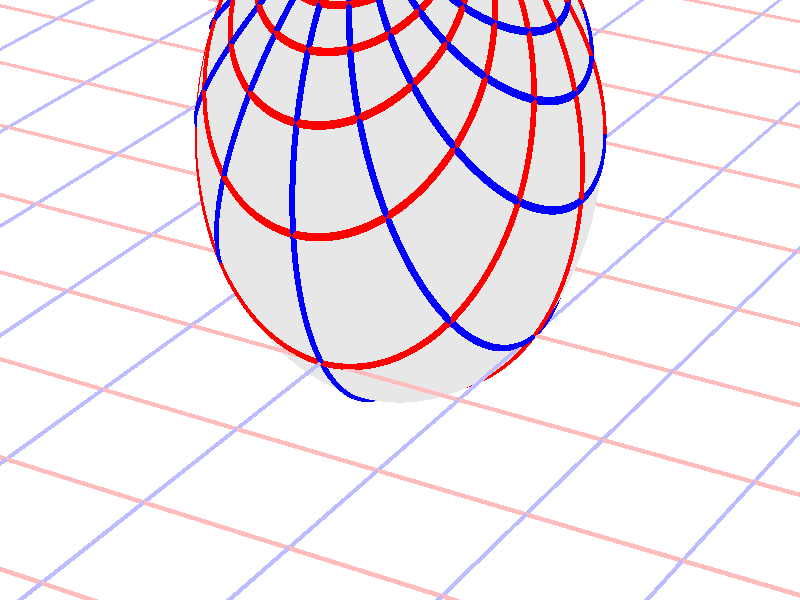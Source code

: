 #version 3.7;
global_settings{assumed_gamma 1.0}
camera{perspective location <16.275953626987476496879026, 9.396926207859083390872001, 6.840402866513374036117057> right <0.133333333333333331482962, -0.230940107675850353485814, -0.000000000000000000000000> up <-0.044429719908903583802662, -0.025651510749425152774217, 0.140953893117886280839102> direction <0.813797681349373802639491, 0.469846310392954158441370, 0.342020143325668712908083> sky <-0.296198132726023855010311, -0.171010071662834328698466, 0.939692620785908427905042> look_at <15.462155945638102139128023, 8.927079897466128954874875, 6.498382723187705600764730>}
light_source{<16.275953626987476496879026, 9.396926207859083390872001, 6.840402866513374036117057> rgb<1.0,1.0,1.0>}
background{rgb<1,1,1>}
union{object{sphere{<0.000000000000000000000000, 0.000000000000000000000000, 0.881636365033300783977666>,1.333147658794453072061970} pigment{rgbft<0.8,0.8,0.8,0.2,0.2>}}object{union{cylinder{<-50.000000000000000000000000, 50.000000000000000000000000, 0.000000000000000000000000>,<-50.000000000000000000000000, -50.000000000000000000000000, 0.000000000000000000000000>,0.010000000000000000208167}cylinder{<-49.000000000000000000000000, 50.000000000000000000000000, 0.000000000000000000000000>,<-49.000000000000000000000000, -50.000000000000000000000000, 0.000000000000000000000000>,0.010000000000000000208167}cylinder{<-48.000000000000000000000000, 50.000000000000000000000000, 0.000000000000000000000000>,<-48.000000000000000000000000, -50.000000000000000000000000, 0.000000000000000000000000>,0.010000000000000000208167}cylinder{<-47.000000000000000000000000, 50.000000000000000000000000, 0.000000000000000000000000>,<-47.000000000000000000000000, -50.000000000000000000000000, 0.000000000000000000000000>,0.010000000000000000208167}cylinder{<-46.000000000000000000000000, 50.000000000000000000000000, 0.000000000000000000000000>,<-46.000000000000000000000000, -50.000000000000000000000000, 0.000000000000000000000000>,0.010000000000000000208167}cylinder{<-45.000000000000000000000000, 50.000000000000000000000000, 0.000000000000000000000000>,<-45.000000000000000000000000, -50.000000000000000000000000, 0.000000000000000000000000>,0.010000000000000000208167}cylinder{<-44.000000000000000000000000, 50.000000000000000000000000, 0.000000000000000000000000>,<-44.000000000000000000000000, -50.000000000000000000000000, 0.000000000000000000000000>,0.010000000000000000208167}cylinder{<-43.000000000000000000000000, 50.000000000000000000000000, 0.000000000000000000000000>,<-43.000000000000000000000000, -50.000000000000000000000000, 0.000000000000000000000000>,0.010000000000000000208167}cylinder{<-42.000000000000000000000000, 50.000000000000000000000000, 0.000000000000000000000000>,<-42.000000000000000000000000, -50.000000000000000000000000, 0.000000000000000000000000>,0.010000000000000000208167}cylinder{<-41.000000000000000000000000, 50.000000000000000000000000, 0.000000000000000000000000>,<-41.000000000000000000000000, -50.000000000000000000000000, 0.000000000000000000000000>,0.010000000000000000208167}cylinder{<-40.000000000000000000000000, 50.000000000000000000000000, 0.000000000000000000000000>,<-40.000000000000000000000000, -50.000000000000000000000000, 0.000000000000000000000000>,0.010000000000000000208167}cylinder{<-39.000000000000000000000000, 50.000000000000000000000000, 0.000000000000000000000000>,<-39.000000000000000000000000, -50.000000000000000000000000, 0.000000000000000000000000>,0.010000000000000000208167}cylinder{<-38.000000000000000000000000, 50.000000000000000000000000, 0.000000000000000000000000>,<-38.000000000000000000000000, -50.000000000000000000000000, 0.000000000000000000000000>,0.010000000000000000208167}cylinder{<-37.000000000000000000000000, 50.000000000000000000000000, 0.000000000000000000000000>,<-37.000000000000000000000000, -50.000000000000000000000000, 0.000000000000000000000000>,0.010000000000000000208167}cylinder{<-36.000000000000000000000000, 50.000000000000000000000000, 0.000000000000000000000000>,<-36.000000000000000000000000, -50.000000000000000000000000, 0.000000000000000000000000>,0.010000000000000000208167}cylinder{<-35.000000000000000000000000, 50.000000000000000000000000, 0.000000000000000000000000>,<-35.000000000000000000000000, -50.000000000000000000000000, 0.000000000000000000000000>,0.010000000000000000208167}cylinder{<-34.000000000000000000000000, 50.000000000000000000000000, 0.000000000000000000000000>,<-34.000000000000000000000000, -50.000000000000000000000000, 0.000000000000000000000000>,0.010000000000000000208167}cylinder{<-33.000000000000000000000000, 50.000000000000000000000000, 0.000000000000000000000000>,<-33.000000000000000000000000, -50.000000000000000000000000, 0.000000000000000000000000>,0.010000000000000000208167}cylinder{<-32.000000000000000000000000, 50.000000000000000000000000, 0.000000000000000000000000>,<-32.000000000000000000000000, -50.000000000000000000000000, 0.000000000000000000000000>,0.010000000000000000208167}cylinder{<-31.000000000000000000000000, 50.000000000000000000000000, 0.000000000000000000000000>,<-31.000000000000000000000000, -50.000000000000000000000000, 0.000000000000000000000000>,0.010000000000000000208167}cylinder{<-30.000000000000000000000000, 50.000000000000000000000000, 0.000000000000000000000000>,<-30.000000000000000000000000, -50.000000000000000000000000, 0.000000000000000000000000>,0.010000000000000000208167}cylinder{<-29.000000000000000000000000, 50.000000000000000000000000, 0.000000000000000000000000>,<-29.000000000000000000000000, -50.000000000000000000000000, 0.000000000000000000000000>,0.010000000000000000208167}cylinder{<-28.000000000000000000000000, 50.000000000000000000000000, 0.000000000000000000000000>,<-28.000000000000000000000000, -50.000000000000000000000000, 0.000000000000000000000000>,0.010000000000000000208167}cylinder{<-27.000000000000000000000000, 50.000000000000000000000000, 0.000000000000000000000000>,<-27.000000000000000000000000, -50.000000000000000000000000, 0.000000000000000000000000>,0.010000000000000000208167}cylinder{<-26.000000000000000000000000, 50.000000000000000000000000, 0.000000000000000000000000>,<-26.000000000000000000000000, -50.000000000000000000000000, 0.000000000000000000000000>,0.010000000000000000208167}cylinder{<-25.000000000000000000000000, 50.000000000000000000000000, 0.000000000000000000000000>,<-25.000000000000000000000000, -50.000000000000000000000000, 0.000000000000000000000000>,0.010000000000000000208167}cylinder{<-24.000000000000000000000000, 50.000000000000000000000000, 0.000000000000000000000000>,<-24.000000000000000000000000, -50.000000000000000000000000, 0.000000000000000000000000>,0.010000000000000000208167}cylinder{<-23.000000000000000000000000, 50.000000000000000000000000, 0.000000000000000000000000>,<-23.000000000000000000000000, -50.000000000000000000000000, 0.000000000000000000000000>,0.010000000000000000208167}cylinder{<-22.000000000000000000000000, 50.000000000000000000000000, 0.000000000000000000000000>,<-22.000000000000000000000000, -50.000000000000000000000000, 0.000000000000000000000000>,0.010000000000000000208167}cylinder{<-21.000000000000000000000000, 50.000000000000000000000000, 0.000000000000000000000000>,<-21.000000000000000000000000, -50.000000000000000000000000, 0.000000000000000000000000>,0.010000000000000000208167}cylinder{<-20.000000000000000000000000, 50.000000000000000000000000, 0.000000000000000000000000>,<-20.000000000000000000000000, -50.000000000000000000000000, 0.000000000000000000000000>,0.010000000000000000208167}cylinder{<-19.000000000000000000000000, 50.000000000000000000000000, 0.000000000000000000000000>,<-19.000000000000000000000000, -50.000000000000000000000000, 0.000000000000000000000000>,0.010000000000000000208167}cylinder{<-18.000000000000000000000000, 50.000000000000000000000000, 0.000000000000000000000000>,<-18.000000000000000000000000, -50.000000000000000000000000, 0.000000000000000000000000>,0.010000000000000000208167}cylinder{<-17.000000000000000000000000, 50.000000000000000000000000, 0.000000000000000000000000>,<-17.000000000000000000000000, -50.000000000000000000000000, 0.000000000000000000000000>,0.010000000000000000208167}cylinder{<-16.000000000000000000000000, 50.000000000000000000000000, 0.000000000000000000000000>,<-16.000000000000000000000000, -50.000000000000000000000000, 0.000000000000000000000000>,0.010000000000000000208167}cylinder{<-15.000000000000000000000000, 50.000000000000000000000000, 0.000000000000000000000000>,<-15.000000000000000000000000, -50.000000000000000000000000, 0.000000000000000000000000>,0.010000000000000000208167}cylinder{<-14.000000000000000000000000, 50.000000000000000000000000, 0.000000000000000000000000>,<-14.000000000000000000000000, -50.000000000000000000000000, 0.000000000000000000000000>,0.010000000000000000208167}cylinder{<-13.000000000000000000000000, 50.000000000000000000000000, 0.000000000000000000000000>,<-13.000000000000000000000000, -50.000000000000000000000000, 0.000000000000000000000000>,0.010000000000000000208167}cylinder{<-12.000000000000000000000000, 50.000000000000000000000000, 0.000000000000000000000000>,<-12.000000000000000000000000, -50.000000000000000000000000, 0.000000000000000000000000>,0.010000000000000000208167}cylinder{<-11.000000000000000000000000, 50.000000000000000000000000, 0.000000000000000000000000>,<-11.000000000000000000000000, -50.000000000000000000000000, 0.000000000000000000000000>,0.010000000000000000208167}cylinder{<-10.000000000000000000000000, 50.000000000000000000000000, 0.000000000000000000000000>,<-10.000000000000000000000000, -50.000000000000000000000000, 0.000000000000000000000000>,0.010000000000000000208167}cylinder{<-9.000000000000000000000000, 50.000000000000000000000000, 0.000000000000000000000000>,<-9.000000000000000000000000, -50.000000000000000000000000, 0.000000000000000000000000>,0.010000000000000000208167}cylinder{<-8.000000000000000000000000, 50.000000000000000000000000, 0.000000000000000000000000>,<-8.000000000000000000000000, -50.000000000000000000000000, 0.000000000000000000000000>,0.010000000000000000208167}cylinder{<-7.000000000000000000000000, 50.000000000000000000000000, 0.000000000000000000000000>,<-7.000000000000000000000000, -50.000000000000000000000000, 0.000000000000000000000000>,0.010000000000000000208167}cylinder{<-6.000000000000000000000000, 50.000000000000000000000000, 0.000000000000000000000000>,<-6.000000000000000000000000, -50.000000000000000000000000, 0.000000000000000000000000>,0.010000000000000000208167}cylinder{<-5.000000000000000000000000, 50.000000000000000000000000, 0.000000000000000000000000>,<-5.000000000000000000000000, -50.000000000000000000000000, 0.000000000000000000000000>,0.010000000000000000208167}cylinder{<-4.000000000000000000000000, 50.000000000000000000000000, 0.000000000000000000000000>,<-4.000000000000000000000000, -50.000000000000000000000000, 0.000000000000000000000000>,0.010000000000000000208167}cylinder{<-3.000000000000000000000000, 50.000000000000000000000000, 0.000000000000000000000000>,<-3.000000000000000000000000, -50.000000000000000000000000, 0.000000000000000000000000>,0.010000000000000000208167}cylinder{<-2.000000000000000000000000, 50.000000000000000000000000, 0.000000000000000000000000>,<-2.000000000000000000000000, -50.000000000000000000000000, 0.000000000000000000000000>,0.010000000000000000208167}cylinder{<-1.000000000000000000000000, 50.000000000000000000000000, 0.000000000000000000000000>,<-1.000000000000000000000000, -50.000000000000000000000000, 0.000000000000000000000000>,0.010000000000000000208167}cylinder{<0.000000000000000000000000, 50.000000000000000000000000, 0.000000000000000000000000>,<0.000000000000000000000000, -50.000000000000000000000000, 0.000000000000000000000000>,0.010000000000000000208167}cylinder{<1.000000000000000000000000, 50.000000000000000000000000, 0.000000000000000000000000>,<1.000000000000000000000000, -50.000000000000000000000000, 0.000000000000000000000000>,0.010000000000000000208167}cylinder{<2.000000000000000000000000, 50.000000000000000000000000, 0.000000000000000000000000>,<2.000000000000000000000000, -50.000000000000000000000000, 0.000000000000000000000000>,0.010000000000000000208167}cylinder{<3.000000000000000000000000, 50.000000000000000000000000, 0.000000000000000000000000>,<3.000000000000000000000000, -50.000000000000000000000000, 0.000000000000000000000000>,0.010000000000000000208167}cylinder{<4.000000000000000000000000, 50.000000000000000000000000, 0.000000000000000000000000>,<4.000000000000000000000000, -50.000000000000000000000000, 0.000000000000000000000000>,0.010000000000000000208167}cylinder{<5.000000000000000000000000, 50.000000000000000000000000, 0.000000000000000000000000>,<5.000000000000000000000000, -50.000000000000000000000000, 0.000000000000000000000000>,0.010000000000000000208167}cylinder{<6.000000000000000000000000, 50.000000000000000000000000, 0.000000000000000000000000>,<6.000000000000000000000000, -50.000000000000000000000000, 0.000000000000000000000000>,0.010000000000000000208167}cylinder{<7.000000000000000000000000, 50.000000000000000000000000, 0.000000000000000000000000>,<7.000000000000000000000000, -50.000000000000000000000000, 0.000000000000000000000000>,0.010000000000000000208167}cylinder{<8.000000000000000000000000, 50.000000000000000000000000, 0.000000000000000000000000>,<8.000000000000000000000000, -50.000000000000000000000000, 0.000000000000000000000000>,0.010000000000000000208167}cylinder{<9.000000000000000000000000, 50.000000000000000000000000, 0.000000000000000000000000>,<9.000000000000000000000000, -50.000000000000000000000000, 0.000000000000000000000000>,0.010000000000000000208167}cylinder{<10.000000000000000000000000, 50.000000000000000000000000, 0.000000000000000000000000>,<10.000000000000000000000000, -50.000000000000000000000000, 0.000000000000000000000000>,0.010000000000000000208167}cylinder{<11.000000000000000000000000, 50.000000000000000000000000, 0.000000000000000000000000>,<11.000000000000000000000000, -50.000000000000000000000000, 0.000000000000000000000000>,0.010000000000000000208167}cylinder{<12.000000000000000000000000, 50.000000000000000000000000, 0.000000000000000000000000>,<12.000000000000000000000000, -50.000000000000000000000000, 0.000000000000000000000000>,0.010000000000000000208167}cylinder{<13.000000000000000000000000, 50.000000000000000000000000, 0.000000000000000000000000>,<13.000000000000000000000000, -50.000000000000000000000000, 0.000000000000000000000000>,0.010000000000000000208167}cylinder{<14.000000000000000000000000, 50.000000000000000000000000, 0.000000000000000000000000>,<14.000000000000000000000000, -50.000000000000000000000000, 0.000000000000000000000000>,0.010000000000000000208167}cylinder{<15.000000000000000000000000, 50.000000000000000000000000, 0.000000000000000000000000>,<15.000000000000000000000000, -50.000000000000000000000000, 0.000000000000000000000000>,0.010000000000000000208167}cylinder{<16.000000000000000000000000, 50.000000000000000000000000, 0.000000000000000000000000>,<16.000000000000000000000000, -50.000000000000000000000000, 0.000000000000000000000000>,0.010000000000000000208167}cylinder{<17.000000000000000000000000, 50.000000000000000000000000, 0.000000000000000000000000>,<17.000000000000000000000000, -50.000000000000000000000000, 0.000000000000000000000000>,0.010000000000000000208167}cylinder{<18.000000000000000000000000, 50.000000000000000000000000, 0.000000000000000000000000>,<18.000000000000000000000000, -50.000000000000000000000000, 0.000000000000000000000000>,0.010000000000000000208167}cylinder{<19.000000000000000000000000, 50.000000000000000000000000, 0.000000000000000000000000>,<19.000000000000000000000000, -50.000000000000000000000000, 0.000000000000000000000000>,0.010000000000000000208167}cylinder{<20.000000000000000000000000, 50.000000000000000000000000, 0.000000000000000000000000>,<20.000000000000000000000000, -50.000000000000000000000000, 0.000000000000000000000000>,0.010000000000000000208167}cylinder{<21.000000000000000000000000, 50.000000000000000000000000, 0.000000000000000000000000>,<21.000000000000000000000000, -50.000000000000000000000000, 0.000000000000000000000000>,0.010000000000000000208167}cylinder{<22.000000000000000000000000, 50.000000000000000000000000, 0.000000000000000000000000>,<22.000000000000000000000000, -50.000000000000000000000000, 0.000000000000000000000000>,0.010000000000000000208167}cylinder{<23.000000000000000000000000, 50.000000000000000000000000, 0.000000000000000000000000>,<23.000000000000000000000000, -50.000000000000000000000000, 0.000000000000000000000000>,0.010000000000000000208167}cylinder{<24.000000000000000000000000, 50.000000000000000000000000, 0.000000000000000000000000>,<24.000000000000000000000000, -50.000000000000000000000000, 0.000000000000000000000000>,0.010000000000000000208167}cylinder{<25.000000000000000000000000, 50.000000000000000000000000, 0.000000000000000000000000>,<25.000000000000000000000000, -50.000000000000000000000000, 0.000000000000000000000000>,0.010000000000000000208167}cylinder{<26.000000000000000000000000, 50.000000000000000000000000, 0.000000000000000000000000>,<26.000000000000000000000000, -50.000000000000000000000000, 0.000000000000000000000000>,0.010000000000000000208167}cylinder{<27.000000000000000000000000, 50.000000000000000000000000, 0.000000000000000000000000>,<27.000000000000000000000000, -50.000000000000000000000000, 0.000000000000000000000000>,0.010000000000000000208167}cylinder{<28.000000000000000000000000, 50.000000000000000000000000, 0.000000000000000000000000>,<28.000000000000000000000000, -50.000000000000000000000000, 0.000000000000000000000000>,0.010000000000000000208167}cylinder{<29.000000000000000000000000, 50.000000000000000000000000, 0.000000000000000000000000>,<29.000000000000000000000000, -50.000000000000000000000000, 0.000000000000000000000000>,0.010000000000000000208167}cylinder{<30.000000000000000000000000, 50.000000000000000000000000, 0.000000000000000000000000>,<30.000000000000000000000000, -50.000000000000000000000000, 0.000000000000000000000000>,0.010000000000000000208167}cylinder{<31.000000000000000000000000, 50.000000000000000000000000, 0.000000000000000000000000>,<31.000000000000000000000000, -50.000000000000000000000000, 0.000000000000000000000000>,0.010000000000000000208167}cylinder{<32.000000000000000000000000, 50.000000000000000000000000, 0.000000000000000000000000>,<32.000000000000000000000000, -50.000000000000000000000000, 0.000000000000000000000000>,0.010000000000000000208167}cylinder{<33.000000000000000000000000, 50.000000000000000000000000, 0.000000000000000000000000>,<33.000000000000000000000000, -50.000000000000000000000000, 0.000000000000000000000000>,0.010000000000000000208167}cylinder{<34.000000000000000000000000, 50.000000000000000000000000, 0.000000000000000000000000>,<34.000000000000000000000000, -50.000000000000000000000000, 0.000000000000000000000000>,0.010000000000000000208167}cylinder{<35.000000000000000000000000, 50.000000000000000000000000, 0.000000000000000000000000>,<35.000000000000000000000000, -50.000000000000000000000000, 0.000000000000000000000000>,0.010000000000000000208167}cylinder{<36.000000000000000000000000, 50.000000000000000000000000, 0.000000000000000000000000>,<36.000000000000000000000000, -50.000000000000000000000000, 0.000000000000000000000000>,0.010000000000000000208167}cylinder{<37.000000000000000000000000, 50.000000000000000000000000, 0.000000000000000000000000>,<37.000000000000000000000000, -50.000000000000000000000000, 0.000000000000000000000000>,0.010000000000000000208167}cylinder{<38.000000000000000000000000, 50.000000000000000000000000, 0.000000000000000000000000>,<38.000000000000000000000000, -50.000000000000000000000000, 0.000000000000000000000000>,0.010000000000000000208167}cylinder{<39.000000000000000000000000, 50.000000000000000000000000, 0.000000000000000000000000>,<39.000000000000000000000000, -50.000000000000000000000000, 0.000000000000000000000000>,0.010000000000000000208167}cylinder{<40.000000000000000000000000, 50.000000000000000000000000, 0.000000000000000000000000>,<40.000000000000000000000000, -50.000000000000000000000000, 0.000000000000000000000000>,0.010000000000000000208167}cylinder{<41.000000000000000000000000, 50.000000000000000000000000, 0.000000000000000000000000>,<41.000000000000000000000000, -50.000000000000000000000000, 0.000000000000000000000000>,0.010000000000000000208167}cylinder{<42.000000000000000000000000, 50.000000000000000000000000, 0.000000000000000000000000>,<42.000000000000000000000000, -50.000000000000000000000000, 0.000000000000000000000000>,0.010000000000000000208167}cylinder{<43.000000000000000000000000, 50.000000000000000000000000, 0.000000000000000000000000>,<43.000000000000000000000000, -50.000000000000000000000000, 0.000000000000000000000000>,0.010000000000000000208167}cylinder{<44.000000000000000000000000, 50.000000000000000000000000, 0.000000000000000000000000>,<44.000000000000000000000000, -50.000000000000000000000000, 0.000000000000000000000000>,0.010000000000000000208167}cylinder{<45.000000000000000000000000, 50.000000000000000000000000, 0.000000000000000000000000>,<45.000000000000000000000000, -50.000000000000000000000000, 0.000000000000000000000000>,0.010000000000000000208167}cylinder{<46.000000000000000000000000, 50.000000000000000000000000, 0.000000000000000000000000>,<46.000000000000000000000000, -50.000000000000000000000000, 0.000000000000000000000000>,0.010000000000000000208167}cylinder{<47.000000000000000000000000, 50.000000000000000000000000, 0.000000000000000000000000>,<47.000000000000000000000000, -50.000000000000000000000000, 0.000000000000000000000000>,0.010000000000000000208167}cylinder{<48.000000000000000000000000, 50.000000000000000000000000, 0.000000000000000000000000>,<48.000000000000000000000000, -50.000000000000000000000000, 0.000000000000000000000000>,0.010000000000000000208167}cylinder{<49.000000000000000000000000, 50.000000000000000000000000, 0.000000000000000000000000>,<49.000000000000000000000000, -50.000000000000000000000000, 0.000000000000000000000000>,0.010000000000000000208167}cylinder{<50.000000000000000000000000, 50.000000000000000000000000, 0.000000000000000000000000>,<50.000000000000000000000000, -50.000000000000000000000000, 0.000000000000000000000000>,0.010000000000000000208167}} pigment{rgb<1.0,0.5,0.5>}}object{union{cylinder{<50.000000000000000000000000, -50.000000000000000000000000, 0.000000000000000000000000>,<-50.000000000000000000000000, -50.000000000000000000000000, 0.000000000000000000000000>,0.010000000000000000208167}cylinder{<50.000000000000000000000000, -49.000000000000000000000000, 0.000000000000000000000000>,<-50.000000000000000000000000, -49.000000000000000000000000, 0.000000000000000000000000>,0.010000000000000000208167}cylinder{<50.000000000000000000000000, -48.000000000000000000000000, 0.000000000000000000000000>,<-50.000000000000000000000000, -48.000000000000000000000000, 0.000000000000000000000000>,0.010000000000000000208167}cylinder{<50.000000000000000000000000, -47.000000000000000000000000, 0.000000000000000000000000>,<-50.000000000000000000000000, -47.000000000000000000000000, 0.000000000000000000000000>,0.010000000000000000208167}cylinder{<50.000000000000000000000000, -46.000000000000000000000000, 0.000000000000000000000000>,<-50.000000000000000000000000, -46.000000000000000000000000, 0.000000000000000000000000>,0.010000000000000000208167}cylinder{<50.000000000000000000000000, -45.000000000000000000000000, 0.000000000000000000000000>,<-50.000000000000000000000000, -45.000000000000000000000000, 0.000000000000000000000000>,0.010000000000000000208167}cylinder{<50.000000000000000000000000, -44.000000000000000000000000, 0.000000000000000000000000>,<-50.000000000000000000000000, -44.000000000000000000000000, 0.000000000000000000000000>,0.010000000000000000208167}cylinder{<50.000000000000000000000000, -43.000000000000000000000000, 0.000000000000000000000000>,<-50.000000000000000000000000, -43.000000000000000000000000, 0.000000000000000000000000>,0.010000000000000000208167}cylinder{<50.000000000000000000000000, -42.000000000000000000000000, 0.000000000000000000000000>,<-50.000000000000000000000000, -42.000000000000000000000000, 0.000000000000000000000000>,0.010000000000000000208167}cylinder{<50.000000000000000000000000, -41.000000000000000000000000, 0.000000000000000000000000>,<-50.000000000000000000000000, -41.000000000000000000000000, 0.000000000000000000000000>,0.010000000000000000208167}cylinder{<50.000000000000000000000000, -40.000000000000000000000000, 0.000000000000000000000000>,<-50.000000000000000000000000, -40.000000000000000000000000, 0.000000000000000000000000>,0.010000000000000000208167}cylinder{<50.000000000000000000000000, -39.000000000000000000000000, 0.000000000000000000000000>,<-50.000000000000000000000000, -39.000000000000000000000000, 0.000000000000000000000000>,0.010000000000000000208167}cylinder{<50.000000000000000000000000, -38.000000000000000000000000, 0.000000000000000000000000>,<-50.000000000000000000000000, -38.000000000000000000000000, 0.000000000000000000000000>,0.010000000000000000208167}cylinder{<50.000000000000000000000000, -37.000000000000000000000000, 0.000000000000000000000000>,<-50.000000000000000000000000, -37.000000000000000000000000, 0.000000000000000000000000>,0.010000000000000000208167}cylinder{<50.000000000000000000000000, -36.000000000000000000000000, 0.000000000000000000000000>,<-50.000000000000000000000000, -36.000000000000000000000000, 0.000000000000000000000000>,0.010000000000000000208167}cylinder{<50.000000000000000000000000, -35.000000000000000000000000, 0.000000000000000000000000>,<-50.000000000000000000000000, -35.000000000000000000000000, 0.000000000000000000000000>,0.010000000000000000208167}cylinder{<50.000000000000000000000000, -34.000000000000000000000000, 0.000000000000000000000000>,<-50.000000000000000000000000, -34.000000000000000000000000, 0.000000000000000000000000>,0.010000000000000000208167}cylinder{<50.000000000000000000000000, -33.000000000000000000000000, 0.000000000000000000000000>,<-50.000000000000000000000000, -33.000000000000000000000000, 0.000000000000000000000000>,0.010000000000000000208167}cylinder{<50.000000000000000000000000, -32.000000000000000000000000, 0.000000000000000000000000>,<-50.000000000000000000000000, -32.000000000000000000000000, 0.000000000000000000000000>,0.010000000000000000208167}cylinder{<50.000000000000000000000000, -31.000000000000000000000000, 0.000000000000000000000000>,<-50.000000000000000000000000, -31.000000000000000000000000, 0.000000000000000000000000>,0.010000000000000000208167}cylinder{<50.000000000000000000000000, -30.000000000000000000000000, 0.000000000000000000000000>,<-50.000000000000000000000000, -30.000000000000000000000000, 0.000000000000000000000000>,0.010000000000000000208167}cylinder{<50.000000000000000000000000, -29.000000000000000000000000, 0.000000000000000000000000>,<-50.000000000000000000000000, -29.000000000000000000000000, 0.000000000000000000000000>,0.010000000000000000208167}cylinder{<50.000000000000000000000000, -28.000000000000000000000000, 0.000000000000000000000000>,<-50.000000000000000000000000, -28.000000000000000000000000, 0.000000000000000000000000>,0.010000000000000000208167}cylinder{<50.000000000000000000000000, -27.000000000000000000000000, 0.000000000000000000000000>,<-50.000000000000000000000000, -27.000000000000000000000000, 0.000000000000000000000000>,0.010000000000000000208167}cylinder{<50.000000000000000000000000, -26.000000000000000000000000, 0.000000000000000000000000>,<-50.000000000000000000000000, -26.000000000000000000000000, 0.000000000000000000000000>,0.010000000000000000208167}cylinder{<50.000000000000000000000000, -25.000000000000000000000000, 0.000000000000000000000000>,<-50.000000000000000000000000, -25.000000000000000000000000, 0.000000000000000000000000>,0.010000000000000000208167}cylinder{<50.000000000000000000000000, -24.000000000000000000000000, 0.000000000000000000000000>,<-50.000000000000000000000000, -24.000000000000000000000000, 0.000000000000000000000000>,0.010000000000000000208167}cylinder{<50.000000000000000000000000, -23.000000000000000000000000, 0.000000000000000000000000>,<-50.000000000000000000000000, -23.000000000000000000000000, 0.000000000000000000000000>,0.010000000000000000208167}cylinder{<50.000000000000000000000000, -22.000000000000000000000000, 0.000000000000000000000000>,<-50.000000000000000000000000, -22.000000000000000000000000, 0.000000000000000000000000>,0.010000000000000000208167}cylinder{<50.000000000000000000000000, -21.000000000000000000000000, 0.000000000000000000000000>,<-50.000000000000000000000000, -21.000000000000000000000000, 0.000000000000000000000000>,0.010000000000000000208167}cylinder{<50.000000000000000000000000, -20.000000000000000000000000, 0.000000000000000000000000>,<-50.000000000000000000000000, -20.000000000000000000000000, 0.000000000000000000000000>,0.010000000000000000208167}cylinder{<50.000000000000000000000000, -19.000000000000000000000000, 0.000000000000000000000000>,<-50.000000000000000000000000, -19.000000000000000000000000, 0.000000000000000000000000>,0.010000000000000000208167}cylinder{<50.000000000000000000000000, -18.000000000000000000000000, 0.000000000000000000000000>,<-50.000000000000000000000000, -18.000000000000000000000000, 0.000000000000000000000000>,0.010000000000000000208167}cylinder{<50.000000000000000000000000, -17.000000000000000000000000, 0.000000000000000000000000>,<-50.000000000000000000000000, -17.000000000000000000000000, 0.000000000000000000000000>,0.010000000000000000208167}cylinder{<50.000000000000000000000000, -16.000000000000000000000000, 0.000000000000000000000000>,<-50.000000000000000000000000, -16.000000000000000000000000, 0.000000000000000000000000>,0.010000000000000000208167}cylinder{<50.000000000000000000000000, -15.000000000000000000000000, 0.000000000000000000000000>,<-50.000000000000000000000000, -15.000000000000000000000000, 0.000000000000000000000000>,0.010000000000000000208167}cylinder{<50.000000000000000000000000, -14.000000000000000000000000, 0.000000000000000000000000>,<-50.000000000000000000000000, -14.000000000000000000000000, 0.000000000000000000000000>,0.010000000000000000208167}cylinder{<50.000000000000000000000000, -13.000000000000000000000000, 0.000000000000000000000000>,<-50.000000000000000000000000, -13.000000000000000000000000, 0.000000000000000000000000>,0.010000000000000000208167}cylinder{<50.000000000000000000000000, -12.000000000000000000000000, 0.000000000000000000000000>,<-50.000000000000000000000000, -12.000000000000000000000000, 0.000000000000000000000000>,0.010000000000000000208167}cylinder{<50.000000000000000000000000, -11.000000000000000000000000, 0.000000000000000000000000>,<-50.000000000000000000000000, -11.000000000000000000000000, 0.000000000000000000000000>,0.010000000000000000208167}cylinder{<50.000000000000000000000000, -10.000000000000000000000000, 0.000000000000000000000000>,<-50.000000000000000000000000, -10.000000000000000000000000, 0.000000000000000000000000>,0.010000000000000000208167}cylinder{<50.000000000000000000000000, -9.000000000000000000000000, 0.000000000000000000000000>,<-50.000000000000000000000000, -9.000000000000000000000000, 0.000000000000000000000000>,0.010000000000000000208167}cylinder{<50.000000000000000000000000, -8.000000000000000000000000, 0.000000000000000000000000>,<-50.000000000000000000000000, -8.000000000000000000000000, 0.000000000000000000000000>,0.010000000000000000208167}cylinder{<50.000000000000000000000000, -7.000000000000000000000000, 0.000000000000000000000000>,<-50.000000000000000000000000, -7.000000000000000000000000, 0.000000000000000000000000>,0.010000000000000000208167}cylinder{<50.000000000000000000000000, -6.000000000000000000000000, 0.000000000000000000000000>,<-50.000000000000000000000000, -6.000000000000000000000000, 0.000000000000000000000000>,0.010000000000000000208167}cylinder{<50.000000000000000000000000, -5.000000000000000000000000, 0.000000000000000000000000>,<-50.000000000000000000000000, -5.000000000000000000000000, 0.000000000000000000000000>,0.010000000000000000208167}cylinder{<50.000000000000000000000000, -4.000000000000000000000000, 0.000000000000000000000000>,<-50.000000000000000000000000, -4.000000000000000000000000, 0.000000000000000000000000>,0.010000000000000000208167}cylinder{<50.000000000000000000000000, -3.000000000000000000000000, 0.000000000000000000000000>,<-50.000000000000000000000000, -3.000000000000000000000000, 0.000000000000000000000000>,0.010000000000000000208167}cylinder{<50.000000000000000000000000, -2.000000000000000000000000, 0.000000000000000000000000>,<-50.000000000000000000000000, -2.000000000000000000000000, 0.000000000000000000000000>,0.010000000000000000208167}cylinder{<50.000000000000000000000000, -1.000000000000000000000000, 0.000000000000000000000000>,<-50.000000000000000000000000, -1.000000000000000000000000, 0.000000000000000000000000>,0.010000000000000000208167}cylinder{<50.000000000000000000000000, 0.000000000000000000000000, 0.000000000000000000000000>,<-50.000000000000000000000000, 0.000000000000000000000000, 0.000000000000000000000000>,0.010000000000000000208167}cylinder{<50.000000000000000000000000, 1.000000000000000000000000, 0.000000000000000000000000>,<-50.000000000000000000000000, 1.000000000000000000000000, 0.000000000000000000000000>,0.010000000000000000208167}cylinder{<50.000000000000000000000000, 2.000000000000000000000000, 0.000000000000000000000000>,<-50.000000000000000000000000, 2.000000000000000000000000, 0.000000000000000000000000>,0.010000000000000000208167}cylinder{<50.000000000000000000000000, 3.000000000000000000000000, 0.000000000000000000000000>,<-50.000000000000000000000000, 3.000000000000000000000000, 0.000000000000000000000000>,0.010000000000000000208167}cylinder{<50.000000000000000000000000, 4.000000000000000000000000, 0.000000000000000000000000>,<-50.000000000000000000000000, 4.000000000000000000000000, 0.000000000000000000000000>,0.010000000000000000208167}cylinder{<50.000000000000000000000000, 5.000000000000000000000000, 0.000000000000000000000000>,<-50.000000000000000000000000, 5.000000000000000000000000, 0.000000000000000000000000>,0.010000000000000000208167}cylinder{<50.000000000000000000000000, 6.000000000000000000000000, 0.000000000000000000000000>,<-50.000000000000000000000000, 6.000000000000000000000000, 0.000000000000000000000000>,0.010000000000000000208167}cylinder{<50.000000000000000000000000, 7.000000000000000000000000, 0.000000000000000000000000>,<-50.000000000000000000000000, 7.000000000000000000000000, 0.000000000000000000000000>,0.010000000000000000208167}cylinder{<50.000000000000000000000000, 8.000000000000000000000000, 0.000000000000000000000000>,<-50.000000000000000000000000, 8.000000000000000000000000, 0.000000000000000000000000>,0.010000000000000000208167}cylinder{<50.000000000000000000000000, 9.000000000000000000000000, 0.000000000000000000000000>,<-50.000000000000000000000000, 9.000000000000000000000000, 0.000000000000000000000000>,0.010000000000000000208167}cylinder{<50.000000000000000000000000, 10.000000000000000000000000, 0.000000000000000000000000>,<-50.000000000000000000000000, 10.000000000000000000000000, 0.000000000000000000000000>,0.010000000000000000208167}cylinder{<50.000000000000000000000000, 11.000000000000000000000000, 0.000000000000000000000000>,<-50.000000000000000000000000, 11.000000000000000000000000, 0.000000000000000000000000>,0.010000000000000000208167}cylinder{<50.000000000000000000000000, 12.000000000000000000000000, 0.000000000000000000000000>,<-50.000000000000000000000000, 12.000000000000000000000000, 0.000000000000000000000000>,0.010000000000000000208167}cylinder{<50.000000000000000000000000, 13.000000000000000000000000, 0.000000000000000000000000>,<-50.000000000000000000000000, 13.000000000000000000000000, 0.000000000000000000000000>,0.010000000000000000208167}cylinder{<50.000000000000000000000000, 14.000000000000000000000000, 0.000000000000000000000000>,<-50.000000000000000000000000, 14.000000000000000000000000, 0.000000000000000000000000>,0.010000000000000000208167}cylinder{<50.000000000000000000000000, 15.000000000000000000000000, 0.000000000000000000000000>,<-50.000000000000000000000000, 15.000000000000000000000000, 0.000000000000000000000000>,0.010000000000000000208167}cylinder{<50.000000000000000000000000, 16.000000000000000000000000, 0.000000000000000000000000>,<-50.000000000000000000000000, 16.000000000000000000000000, 0.000000000000000000000000>,0.010000000000000000208167}cylinder{<50.000000000000000000000000, 17.000000000000000000000000, 0.000000000000000000000000>,<-50.000000000000000000000000, 17.000000000000000000000000, 0.000000000000000000000000>,0.010000000000000000208167}cylinder{<50.000000000000000000000000, 18.000000000000000000000000, 0.000000000000000000000000>,<-50.000000000000000000000000, 18.000000000000000000000000, 0.000000000000000000000000>,0.010000000000000000208167}cylinder{<50.000000000000000000000000, 19.000000000000000000000000, 0.000000000000000000000000>,<-50.000000000000000000000000, 19.000000000000000000000000, 0.000000000000000000000000>,0.010000000000000000208167}cylinder{<50.000000000000000000000000, 20.000000000000000000000000, 0.000000000000000000000000>,<-50.000000000000000000000000, 20.000000000000000000000000, 0.000000000000000000000000>,0.010000000000000000208167}cylinder{<50.000000000000000000000000, 21.000000000000000000000000, 0.000000000000000000000000>,<-50.000000000000000000000000, 21.000000000000000000000000, 0.000000000000000000000000>,0.010000000000000000208167}cylinder{<50.000000000000000000000000, 22.000000000000000000000000, 0.000000000000000000000000>,<-50.000000000000000000000000, 22.000000000000000000000000, 0.000000000000000000000000>,0.010000000000000000208167}cylinder{<50.000000000000000000000000, 23.000000000000000000000000, 0.000000000000000000000000>,<-50.000000000000000000000000, 23.000000000000000000000000, 0.000000000000000000000000>,0.010000000000000000208167}cylinder{<50.000000000000000000000000, 24.000000000000000000000000, 0.000000000000000000000000>,<-50.000000000000000000000000, 24.000000000000000000000000, 0.000000000000000000000000>,0.010000000000000000208167}cylinder{<50.000000000000000000000000, 25.000000000000000000000000, 0.000000000000000000000000>,<-50.000000000000000000000000, 25.000000000000000000000000, 0.000000000000000000000000>,0.010000000000000000208167}cylinder{<50.000000000000000000000000, 26.000000000000000000000000, 0.000000000000000000000000>,<-50.000000000000000000000000, 26.000000000000000000000000, 0.000000000000000000000000>,0.010000000000000000208167}cylinder{<50.000000000000000000000000, 27.000000000000000000000000, 0.000000000000000000000000>,<-50.000000000000000000000000, 27.000000000000000000000000, 0.000000000000000000000000>,0.010000000000000000208167}cylinder{<50.000000000000000000000000, 28.000000000000000000000000, 0.000000000000000000000000>,<-50.000000000000000000000000, 28.000000000000000000000000, 0.000000000000000000000000>,0.010000000000000000208167}cylinder{<50.000000000000000000000000, 29.000000000000000000000000, 0.000000000000000000000000>,<-50.000000000000000000000000, 29.000000000000000000000000, 0.000000000000000000000000>,0.010000000000000000208167}cylinder{<50.000000000000000000000000, 30.000000000000000000000000, 0.000000000000000000000000>,<-50.000000000000000000000000, 30.000000000000000000000000, 0.000000000000000000000000>,0.010000000000000000208167}cylinder{<50.000000000000000000000000, 31.000000000000000000000000, 0.000000000000000000000000>,<-50.000000000000000000000000, 31.000000000000000000000000, 0.000000000000000000000000>,0.010000000000000000208167}cylinder{<50.000000000000000000000000, 32.000000000000000000000000, 0.000000000000000000000000>,<-50.000000000000000000000000, 32.000000000000000000000000, 0.000000000000000000000000>,0.010000000000000000208167}cylinder{<50.000000000000000000000000, 33.000000000000000000000000, 0.000000000000000000000000>,<-50.000000000000000000000000, 33.000000000000000000000000, 0.000000000000000000000000>,0.010000000000000000208167}cylinder{<50.000000000000000000000000, 34.000000000000000000000000, 0.000000000000000000000000>,<-50.000000000000000000000000, 34.000000000000000000000000, 0.000000000000000000000000>,0.010000000000000000208167}cylinder{<50.000000000000000000000000, 35.000000000000000000000000, 0.000000000000000000000000>,<-50.000000000000000000000000, 35.000000000000000000000000, 0.000000000000000000000000>,0.010000000000000000208167}cylinder{<50.000000000000000000000000, 36.000000000000000000000000, 0.000000000000000000000000>,<-50.000000000000000000000000, 36.000000000000000000000000, 0.000000000000000000000000>,0.010000000000000000208167}cylinder{<50.000000000000000000000000, 37.000000000000000000000000, 0.000000000000000000000000>,<-50.000000000000000000000000, 37.000000000000000000000000, 0.000000000000000000000000>,0.010000000000000000208167}cylinder{<50.000000000000000000000000, 38.000000000000000000000000, 0.000000000000000000000000>,<-50.000000000000000000000000, 38.000000000000000000000000, 0.000000000000000000000000>,0.010000000000000000208167}cylinder{<50.000000000000000000000000, 39.000000000000000000000000, 0.000000000000000000000000>,<-50.000000000000000000000000, 39.000000000000000000000000, 0.000000000000000000000000>,0.010000000000000000208167}cylinder{<50.000000000000000000000000, 40.000000000000000000000000, 0.000000000000000000000000>,<-50.000000000000000000000000, 40.000000000000000000000000, 0.000000000000000000000000>,0.010000000000000000208167}cylinder{<50.000000000000000000000000, 41.000000000000000000000000, 0.000000000000000000000000>,<-50.000000000000000000000000, 41.000000000000000000000000, 0.000000000000000000000000>,0.010000000000000000208167}cylinder{<50.000000000000000000000000, 42.000000000000000000000000, 0.000000000000000000000000>,<-50.000000000000000000000000, 42.000000000000000000000000, 0.000000000000000000000000>,0.010000000000000000208167}cylinder{<50.000000000000000000000000, 43.000000000000000000000000, 0.000000000000000000000000>,<-50.000000000000000000000000, 43.000000000000000000000000, 0.000000000000000000000000>,0.010000000000000000208167}cylinder{<50.000000000000000000000000, 44.000000000000000000000000, 0.000000000000000000000000>,<-50.000000000000000000000000, 44.000000000000000000000000, 0.000000000000000000000000>,0.010000000000000000208167}cylinder{<50.000000000000000000000000, 45.000000000000000000000000, 0.000000000000000000000000>,<-50.000000000000000000000000, 45.000000000000000000000000, 0.000000000000000000000000>,0.010000000000000000208167}cylinder{<50.000000000000000000000000, 46.000000000000000000000000, 0.000000000000000000000000>,<-50.000000000000000000000000, 46.000000000000000000000000, 0.000000000000000000000000>,0.010000000000000000208167}cylinder{<50.000000000000000000000000, 47.000000000000000000000000, 0.000000000000000000000000>,<-50.000000000000000000000000, 47.000000000000000000000000, 0.000000000000000000000000>,0.010000000000000000208167}cylinder{<50.000000000000000000000000, 48.000000000000000000000000, 0.000000000000000000000000>,<-50.000000000000000000000000, 48.000000000000000000000000, 0.000000000000000000000000>,0.010000000000000000208167}cylinder{<50.000000000000000000000000, 49.000000000000000000000000, 0.000000000000000000000000>,<-50.000000000000000000000000, 49.000000000000000000000000, 0.000000000000000000000000>,0.010000000000000000208167}cylinder{<50.000000000000000000000000, 50.000000000000000000000000, 0.000000000000000000000000>,<-50.000000000000000000000000, 50.000000000000000000000000, 0.000000000000000000000000>,0.010000000000000000208167}} pigment{rgb<0.5,0.5,1.0>}}sphere{<0.000000000000000000000000, 0.000000000000000000000000, 2.214784023827753856039635>,0.050000000000000002775558}object{union{object{torus{0.058994833987006146946985,0.020000000000000000416334} matrix <0.999020387688862476771590, -0.000000000000000000000000, 0.044252287873000173412663, 0.044252287873000173412663, 0.000000000000000000000000, -0.999020387688862476771590, 0.000000000000000000000000, 1.000000000000000000000000, 0.000000000000000000000000, -0.058937041921272456668213, 0.000000000000000000000000, 2.212173367449861594025151>}object{torus{0.060196379967980329084298,0.020000000000000000416334} matrix <0.998980057286703693186780, -0.000000000000000000000000, 0.045153572875844663614409, 0.045153572875844663614409, 0.000000000000000000000000, -0.998980057286703693186780, 0.000000000000000000000000, 1.000000000000000000000000, 0.000000000000000000000000, -0.060134983108793289841021, 0.000000000000000000000000, 2.212065942198302437304847>}object{torus{0.061447834031262298093434,0.020000000000000000416334} matrix <0.998937185422469675621926, -0.000000000000000000000000, 0.046092294152432579379397, 0.046092294152432579379397, 0.000000000000000000000000, -0.998937185422469675621926, 0.000000000000000000000000, 1.000000000000000000000000, 0.000000000000000000000000, -0.061382526377496381131404, 0.000000000000000000000000, 2.211951752187062414378715>}object{torus{0.062752368104847161545123,0.020000000000000000416334} matrix <0.998891554109632151536857, -0.000000000000000000000000, 0.047070830972522681445724, 0.047070830972522681445724, 0.000000000000000000000000, -0.998891554109632151536857, 0.000000000000000000000000, 1.000000000000000000000000, 0.000000000000000000000000, -0.062682810500329866343350, 0.000000000000000000000000, 2.211830217715998525562782>}object{torus{0.064113428404389244397166,0.020000000000000000416334} matrix <0.998842921492419488771475, -0.000000000000000000000000, 0.048091768365163066467627, 0.048091768365163066467627, 0.000000000000000000000000, -0.998842921492419488771475, 0.000000000000000000000000, 1.000000000000000000000000, 0.000000000000000000000000, -0.064039244134318371037828, 0.000000000000000000000000, 2.211700695679776451640919>}object{torus{0.065534765699466798749562,0.020000000000000000416334} matrix <0.998791018642574468522355, -0.000000000000000000000000, 0.049157919798630808627671, 0.049157919798630808627671, 0.000000000000000000000000, -0.998791018642574468522355, 0.000000000000000000000000, 1.000000000000000000000000, 0.000000000000000000000000, -0.065455535389360386400170, 0.000000000000000000000000, 2.211562471070519730886872>}object{torus{0.067020469672483179435218,0.020000000000000000416334} matrix <0.998735545841007987810656, -0.000000000000000000000000, 0.050272352975207629244281, 0.050272352975207629244281, 0.000000000000000000000000, -0.998735545841007987810656, 0.000000000000000000000000, 1.000000000000000000000000, 0.000000000000000000000000, -0.066935725360797462824003, 0.000000000000000000000000, 2.211414747119739399039418>}object{torus{0.068575008030123771329833,0.020000000000000000416334} matrix <0.998676168253719742651242, -0.000000000000000000000000, 0.051438419124891984757220, 0.051438419124891984757220, 0.000000000000000000000000, -0.998676168253719742651242, 0.000000000000000000000000, 1.000000000000000000000000, 0.000000000000000000000000, -0.068484226257543176497045, 0.000000000000000000000000, 2.211256633823033723729168>}object{torus{0.070203271151257060078699,0.020000000000000000416334} matrix <0.998612510877220693750189, -0.000000000000000000000000, 0.052659786550014901773675, 0.052659786550014901773675, 0.000000000000000000000000, -0.998612510877220693750189, 0.000000000000000000000000, 1.000000000000000000000000, 0.000000000000000000000000, -0.070105864876210691183367, 0.000000000000000000000000, 2.211087134553859190333469>}object{torus{0.071910623205651780232017,0.020000000000000000416334} matrix <0.998544152620262637221060, -0.000000000000000000000000, 0.053940478936340179039188, 0.053940478936340179039188, 0.000000000000000000000000, -0.998544152620262637221060, 0.000000000000000000000000, 1.000000000000000000000000, 0.000000000000000000000000, -0.071805932313267997746387, 0.000000000000000000000000, 2.210905130371568994007703>}object{torus{0.073702960864068370328006,0.020000000000000000416334} matrix <0.998470619340738330116380, -0.000000000000000000000000, 0.055284919402335715166164, 0.055284919402335715166164, 0.000000000000000000000000, -0.998470619340738330116380, 0.000000000000000000000000, 1.000000000000000000000000, 0.000000000000000000000000, -0.073590240981093124617018, 0.000000000000000000000000, 2.210709361577194442816108>}object{torus{0.075586780945175291446247,0.020000000000000000416334} matrix <0.998391375625516275249538, -0.000000000000000000000000, 0.056697981239099512484891, 0.056697981239099512484891, 0.000000000000000000000000, -0.998391375625516275249538, 0.000000000000000000000000, 1.000000000000000000000000, 0.000000000000000000000000, -0.075465190206939244954576, 0.000000000000000000000000, 2.210498405939927302199521>}object{torus{0.077569258625572665155623,0.020000000000000000416334} matrix <0.998305815045714362021556, -0.000000000000000000000000, 0.058185046583397709296648, 0.058185046583397709296648, 0.000000000000000000000000, -0.998305815045714362021556, 0.000000000000000000000000, 1.000000000000000000000000, 0.000000000000000000000000, -0.077437841954784841780324, 0.000000000000000000000000, 2.210270652901676680102128>}object{torus{0.079658338183797361420346,0.020000000000000000416334} matrix <0.998213248558047050451592, -0.000000000000000000000000, 0.059752074467676198621380, 0.059752074467676198621380, 0.000000000000000000000000, -0.998213248558047050451592, 0.000000000000000000000000, 1.000000000000000000000000, 0.000000000000000000000000, -0.079516008533217122367098, 0.000000000000000000000000, 2.210024272872542550061326>}object{torus{0.081862838682439056925411,0.020000000000000000416334} matrix <0.998112890634043070647863, -0.000000000000000000000000, 0.061405680113120107710412, 0.061405680113120107710412, 0.000000000000000000000000, -0.998112890634043070647863, 0.000000000000000000000000, 1.000000000000000000000000, 0.000000000000000000000000, -0.081708354552848985741242, 0.000000000000000000000000, 2.209757180542077037443960>}object{torus{0.084192577531962395354093,0.020000000000000000416334} matrix <0.998003842599168633498152, -0.000000000000000000000000, 0.063153227607889106387518, 0.063153227607889106387518, 0.000000000000000000000000, -0.998003842599168633498152, 0.000000000000000000000000, 1.000000000000000000000000, 0.000000000000000000000000, -0.084024515895202572801637, 0.000000000000000000000000, 2.209466990815822651228473>}object{torus{0.086658515559674340056340,0.020000000000000000416334} matrix <0.997885072520576787979962, -0.000000000000000000000000, 0.065002938707442559085337, 0.065002938707442559085337, 0.000000000000000000000000, -0.997885072520576787979962, 0.000000000000000000000000, 1.000000000000000000000000, 0.000000000000000000000000, -0.086475239083744964707634, 0.000000000000000000000000, 2.209150965651412334977977>}object{torus{0.089272928071183171860881,0.020000000000000000416334} matrix <0.997755390798050090239713, -0.000000000000000000000000, 0.066964021186234429228179, 0.066964021186234429228179, 0.000000000000000000000000, -0.997755390798050090239713, 0.000000000000000000000000, 1.000000000000000000000000, 0.000000000000000000000000, -0.089072545235325040202667, 0.000000000000000000000000, 2.208805949580753491545693>}object{torus{0.092049607489670712268115,0.020000000000000000416334} matrix <0.997613420388047456022207, -0.000000000000000000000000, 0.069046820793294175211408, 0.069046820793294175211408, 0.000000000000000000000000, -0.997613420388047456022207, 0.000000000000000000000000, 1.000000000000000000000000, 0.000000000000000000000000, -0.091829923773192156932765, 0.000000000000000000000000, 2.208428291075243077301593>}object{torus{0.095004104571843606130699,0.020000000000000000416334} matrix <0.997457560257217212829062, -0.000000000000000000000000, 0.071263002222190729995077, 0.071263002222190729995077, 0.000000000000000000000000, -0.997457560257217212829062, 0.000000000000000000000000, 1.000000000000000000000000, 0.000000000000000000000000, -0.094762562360685434481589, 0.000000000000000000000000, 2.208013746112496455964447>}object{torus{0.098154017022240511169962,0.020000000000000000416334} matrix <0.997285940260489001119026, -0.000000000000000000000000, 0.073625765590264763416073, 0.073625765590264763416073, 0.000000000000000000000000, -0.997285940260489001119026, 0.000000000000000000000000, 1.000000000000000000000000, 0.000000000000000000000000, -0.097887621156378654130314, 0.000000000000000000000000, 2.207557359178825784340461>}object{torus{0.101519336705772775242274,0.020000000000000000416334} matrix <0.997096365062998701844776, -0.000000000000000000000000, 0.076150106882099694027843, 0.076150106882099694027843, 0.000000000000000000000000, -0.997096365062998701844776, 0.000000000000000000000000, 1.000000000000000000000000, 0.000000000000000000000000, -0.101224561612961352907725, 0.000000000000000000000000, 2.207053315487089051316616>}object{torus{0.105122869776147070952632,0.020000000000000000416334} matrix <0.996886243962172513555231, -0.000000000000000000000000, 0.078853133095598978985485, 0.078853133095598978985485, 0.000000000000000000000000, -0.996886243962172513555231, 0.000000000000000000000000, 1.000000000000000000000000, 0.000000000000000000000000, -0.104795542805669217312214, 0.000000000000000000000000, 2.206494756185715999663444>}object{torus{0.108990748165398929070413,0.020000000000000000416334} matrix <0.996652502416600749590714, -0.000000000000000000000000, 0.081754445914138856865705, 0.081754445914138856865705, 0.000000000000000000000000, -0.996652502416600749590714, 0.000000000000000000000000, 1.000000000000000000000000, 0.000000000000000000000000, -0.108625901899357904523136, 0.000000000000000000000000, 2.205873545601959584416818>}object{torus{0.113153056390782824625063,0.020000000000000000416334} matrix <0.996391469633686965856612, -0.000000000000000000000000, 0.084876611862289563781303, 0.084876611862289563781303, 0.000000000000000000000000, -0.996391469633686965856612, 0.000000000000000000000000, 1.000000000000000000000000, 0.000000000000000000000000, -0.112744740150774652720500, 0.000000000000000000000000, 2.205179975779477885566848>}object{torus{0.117644605059560508619754,0.020000000000000000416334} matrix <0.996098734526016715840058, -0.000000000000000000000000, 0.088245742535649526749886, 0.088245742535649526749886, 0.000000000000000000000000, -0.996098734526016715840058, 0.000000000000000000000000, 1.000000000000000000000000, 0.000000000000000000000000, -0.117185642223649050253087, 0.000000000000000000000000, 2.204402388299119497361289>}object{torus{0.122505892558582824003466,0.020000000000000000416334} matrix <0.995768959471657333359929, -0.000000000000000000000000, 0.091892215952892666863683, 0.091892215952892666863683, 0.000000000000000000000000, -0.995768959471657333359929, 0.000000000000000000000000, 1.000000000000000000000000, 0.000000000000000000000000, -0.121987565162222671988346, 0.000000000000000000000000, 2.203526685893234748903069>}object{torus{0.127784310314080801207481,0.020000000000000000416334} matrix <0.995395637166454738675725, -0.000000000000000000000000, 0.095851580633747573978454, 0.095851580633747573978454, 0.000000000000000000000000, -0.995395637166454738675725, 0.000000000000000000000000, 1.000000000000000000000000, 0.000000000000000000000000, -0.127195944984965281232547, 0.000000000000000000000000, 2.202535695703960350044781>}object{torus{0.133535666340378028627001,0.020000000000000000416334} matrix <0.994970769852065006766395, -0.000000000000000000000000, 0.100165698420114190891894, 0.100165698420114190891894, 0.000000000000000000000000, -0.994970769852065006766395, 0.000000000000000000000000, 1.000000000000000000000000, 0.000000000000000000000000, -0.132864084741383420285032, 0.000000000000000000000000, 2.201408330544766478453766>}object{torus{0.139826129015142491818224,0.020000000000000000416334} matrix <0.994484441338653546438309, -0.000000000000000000000000, 0.104884202506126539278242, 0.104884202506126539278242, 0.000000000000000000000000, -0.994484441338653546438309, 0.000000000000000000000000, 1.000000000000000000000000, 0.000000000000000000000000, -0.139054909798202730453198, 0.000000000000000000000000, 2.200118471796540742246862>}object{torus{0.146734731834290726970593,0.020000000000000000416334} matrix <0.993924238971556683885922, -0.000000000000000000000000, 0.110066376268195972865094, 0.110066376268195972865094, 0.000000000000000000000000, -0.993924238971556683885922, 0.000000000000000000000000, 1.000000000000000000000000, 0.000000000000000000000000, -0.145843206669084402005154, 0.000000000000000000000000, 2.198633463621946670940588>}object{torus{0.154356636024861632039418,0.020000000000000000416334} matrix <0.993274462492312992800692, -0.000000000000000000000000, 0.115783600568504257966040, 0.115783600568504257966040, 0.000000000000000000000000, -0.993274462492312992800692, 0.000000000000000000000000, 1.000000000000000000000000, 0.000000000000000000000000, -0.153318504679716888228214, 0.000000000000000000000000, 2.196912056737083229762675>}object{torus{0.162807430259715585352254,0.020000000000000000416334} matrix <0.992515025428876596080840, -0.000000000000000000000000, 0.122122578984873761398511, 0.122122578984873761398511, 0.000000000000000000000000, -0.992515025428876596080840, 0.000000000000000000000000, 1.000000000000000000000000, 0.000000000000000000000000, -0.161588820784212605641272, 0.000000000000000000000000, 2.194901560566496545590098>}object{torus{0.172228869525311051313921,0.020000000000000000416334} matrix <0.991619905132046119966560, -0.000000000000000000000000, 0.129189642564378232014732, 0.129189642564378232014732, 0.000000000000000000000000, -0.991619905132046119966560, 0.000000000000000000000000, 1.000000000000000000000000, 0.000000000000000000000000, -0.170785575259698674255304, 0.000000000000000000000000, 2.192533837734483626036308>}object{torus{0.182796641459257724893206,0.020000000000000000416334} matrix <0.990554917586150773800568, -0.000000000000000000000000, 0.137116575387129568941447, 0.137116575387129568941447, 0.000000000000000000000000, -0.990554917586150773800568, 0.000000000000000000000000, 1.000000000000000000000000, 0.000000000000000000000000, -0.181070112115678333308821, 0.000000000000000000000000, 2.189719574358627074417427>}object{torus{0.194731036197916790309037,0.020000000000000000416334} matrix <0.989274460812734512948907, -0.000000000000000000000000, 0.146068618065871735911543, 0.146068618065871735911543, 0.000000000000000000000000, -0.989274460812734512948907, 0.000000000000000000000000, 1.000000000000000000000000, 0.000000000000000000000000, -0.192642440838210499132188, 0.000000000000000000000000, 2.186339930475735826576056>}object{torus{0.208311849007532384758790,0.020000000000000000416334} matrix <0.987716646111927443207890, -0.000000000000000000000000, 0.156255646276880683087640, 0.156255646276880683087640, 0.000000000000000000000000, -0.987716646111927443207890, 0.000000000000000000000000, 1.000000000000000000000000, 0.000000000000000000000000, -0.205753080847099256711630, 0.000000000000000000000000, 2.182234121233888490820618>}object{torus{0.223899573902848120221520,0.020000000000000000416334} matrix <0.985795844174746527244224, -0.000000000000000000000000, 0.167948068187160265418711, 0.167948068187160265418711, 0.000000000000000000000000, -0.985795844174746527244224, 0.000000000000000000000000, 1.000000000000000000000000, 0.000000000000000000000000, -0.220719269465939310626013, 0.000000000000000000000000, 2.177180522922819605469158>}object{torus{0.241966144650728159914976,0.020000000000000000416334} matrix <0.983390966156950319110308, -0.000000000000000000000000, 0.181499883418419688529966, 0.181499883418419688529966, 0.000000000000000000000000, -0.983390966156950319110308, 0.000000000000000000000000, 1.000000000000000000000000, 0.000000000000000000000000, -0.237947320765341252535308, 0.000000000000000000000000, 2.170867196782436892021906>}object{torus{0.263140493632916083743822,0.020000000000000000416334} matrix <0.980326480199883443233944, -0.000000000000000000000000, 0.197382856952947605133630, 0.197382856952947605133630, 0.000000000000000000000000, -0.980326480199883443233944, 0.000000000000000000000000, 1.000000000000000000000000, 0.000000000000000000000000, -0.257963593921252565266400, 0.000000000000000000000000, 2.162844601414489531521212>}object{torus{0.288277659277020703587624,0.020000000000000000416334} matrix <0.976340602962961878752424, -0.000000000000000000000000, 0.216238356925685382137203, 0.216238356925685382137203, 0.000000000000000000000000, -0.976340602962961878752424, 0.000000000000000000000000, 1.000000000000000000000000, 0.000000000000000000000000, -0.281457183679279521193450, 0.000000000000000000000000, 2.152447336447321557528767>}object{torus{0.318566230898892577272363,0.020000000000000000416334} matrix <0.971029916315935381909696, -0.000000000000000000000000, 0.238957949479542880455440, 0.238957949479542880455440, 0.000000000000000000000000, -0.971029916315935381909696, 0.000000000000000000000000, 1.000000000000000000000000, 0.000000000000000000000000, -0.309337340530857041187573, 0.000000000000000000000000, 2.138660090518767376011056>}object{torus{0.355699637402234647431953,0.020000000000000000416334} matrix <0.963748628529788375907117, -0.000000000000000000000000, 0.266811883181675590925863, 0.266811883181675590925863, 0.000000000000000000000000, -0.963748628529788375907117, 0.000000000000000000000000, 1.000000000000000000000000, 0.000000000000000000000000, -0.342805037714937033133111, 0.000000000000000000000000, 2.119879133725401487708950>}object{torus{0.402155516604549789771994,0.020000000000000000416334} matrix <0.953415996181943725673591, -0.000000000000000000000000, 0.301658645200816366571672, 0.301658645200816366571672, 0.000000000000000000000000, -0.953415996181943725673591, 0.000000000000000000000000, 1.000000000000000000000000, 0.000000000000000000000000, -0.383421502483600962207788, 0.000000000000000000000000, 2.093470335528797576785109>}object{torus{0.461657625829493989400021,0.020000000000000000416334} matrix <0.938126983329680252943206, -0.000000000000000000000000, 0.346291442500033297413609, 0.346291442500033297413609, 0.000000000000000000000000, -0.938126983329680252943206, 0.000000000000000000000000, 1.000000000000000000000000, 0.000000000000000000000000, -0.433093475850560793993793, 0.000000000000000000000000, 2.054915938638110173286577>}object{torus{0.539927919244396092857130,0.020000000000000000416334} matrix <0.914315648936643188271489, -0.000000000000000000000000, 0.405002338400120120986969, 0.405002338400120120986969, 0.000000000000000000000000, -0.914315648936643188271489, 0.000000000000000000000000, 1.000000000000000000000000, 0.000000000000000000000000, -0.493664545862951276156139, 0.000000000000000000000000, 1.996111953966268837135090>}object{torus{0.645775796680510327796298,0.020000000000000000416334} matrix <0.874847023929889333615506, -0.000000000000000000000000, 0.484399302973296752572452, 0.484399302973296752572452, 0.000000000000000000000000, -0.874847023929889333615506, 0.000000000000000000000000, 1.000000000000000000000000, 0.000000000000000000000000, -0.564955033851901711194898, 0.000000000000000000000000, 1.901970678038686690669579>}object{torus{0.791808118661633697499269,0.020000000000000000416334} matrix <0.804510225950793800286931, -0.000000000000000000000000, 0.593938798480620144815134, 0.593938798480620144815134, 0.000000000000000000000000, -0.804510225950793800286931, 0.000000000000000000000000, 1.000000000000000000000000, 0.000000000000000000000000, -0.637017728454140286231677, 0.000000000000000000000000, 1.744498461202659722601993>}object{torus{0.989432411747262152701410,0.020000000000000000416334} matrix <0.670203192227340260878066, -0.000000000000000000000000, 0.742177661431737578645595, 0.742177661431737578645595, 0.000000000000000000000000, -0.670203192227340260878066, 0.000000000000000000000000, 1.000000000000000000000000, 0.000000000000000000000000, -0.663120760846212964345625, 0.000000000000000000000000, 1.480449390332406078840677>}object{torus{1.215037887495967972029121,0.020000000000000000416334} matrix <0.411509801583581524830890, -0.000000000000000000000000, 0.911405334195846017486531, 0.911405334195846017486531, 0.000000000000000000000000, -0.411509801583581524830890, 0.000000000000000000000000, 1.000000000000000000000000, 0.000000000000000000000000, -0.500000000000000444089210, 0.000000000000000000000000, 1.107392011913877150064422>}object{torus{1.333147658794453072061970,0.020000000000000000416334} matrix <0.000000000000000000000000, 0.000000000000000000000000, 1.000000000000000000000000, 1.000000000000000000000000, 0.000000000000000000000000, 0.000000000000000000000000, 0.000000000000000000000000, 1.000000000000000000000000, 0.000000000000000000000000, 0.000000000000000000000000, 0.000000000000000000000000, 0.881636365033300783977666>}object{torus{1.215037887495967972029121,0.020000000000000000416334} matrix <-0.411509801583581524830890, 0.000000000000000000000000, 0.911405334195846017486531, 0.911405334195846017486531, 0.000000000000000000000000, 0.411509801583581524830890, 0.000000000000000000000000, 1.000000000000000000000000, 0.000000000000000000000000, 0.500000000000000444089210, 0.000000000000000000000000, 1.107392011913877150064422>}object{torus{0.989432411747262152701410,0.020000000000000000416334} matrix <-0.670203192227340260878066, 0.000000000000000000000000, 0.742177661431737578645595, 0.742177661431737578645595, 0.000000000000000000000000, 0.670203192227340260878066, 0.000000000000000000000000, 1.000000000000000000000000, 0.000000000000000000000000, 0.663120760846212964345625, 0.000000000000000000000000, 1.480449390332406078840677>}object{torus{0.791808118661633697499269,0.020000000000000000416334} matrix <-0.804510225950793800286931, 0.000000000000000000000000, 0.593938798480620144815134, 0.593938798480620144815134, 0.000000000000000000000000, 0.804510225950793800286931, 0.000000000000000000000000, 1.000000000000000000000000, 0.000000000000000000000000, 0.637017728454140286231677, 0.000000000000000000000000, 1.744498461202659722601993>}object{torus{0.645775796680510327796298,0.020000000000000000416334} matrix <-0.874847023929889333615506, 0.000000000000000000000000, 0.484399302973296752572452, 0.484399302973296752572452, 0.000000000000000000000000, 0.874847023929889333615506, 0.000000000000000000000000, 1.000000000000000000000000, 0.000000000000000000000000, 0.564955033851901711194898, 0.000000000000000000000000, 1.901970678038686690669579>}object{torus{0.539927919244396092857130,0.020000000000000000416334} matrix <-0.914315648936643188271489, 0.000000000000000000000000, 0.405002338400120120986969, 0.405002338400120120986969, 0.000000000000000000000000, 0.914315648936643188271489, 0.000000000000000000000000, 1.000000000000000000000000, 0.000000000000000000000000, 0.493664545862951276156139, 0.000000000000000000000000, 1.996111953966268837135090>}object{torus{0.461657625829493989400021,0.020000000000000000416334} matrix <-0.938126983329680252943206, 0.000000000000000000000000, 0.346291442500033297413609, 0.346291442500033297413609, 0.000000000000000000000000, 0.938126983329680252943206, 0.000000000000000000000000, 1.000000000000000000000000, 0.000000000000000000000000, 0.433093475850560793993793, 0.000000000000000000000000, 2.054915938638110173286577>}object{torus{0.402155516604549789771994,0.020000000000000000416334} matrix <-0.953415996181943725673591, 0.000000000000000000000000, 0.301658645200816366571672, 0.301658645200816366571672, 0.000000000000000000000000, 0.953415996181943725673591, 0.000000000000000000000000, 1.000000000000000000000000, 0.000000000000000000000000, 0.383421502483600962207788, 0.000000000000000000000000, 2.093470335528797576785109>}object{torus{0.355699637402234647431953,0.020000000000000000416334} matrix <-0.963748628529788375907117, 0.000000000000000000000000, 0.266811883181675590925863, 0.266811883181675590925863, 0.000000000000000000000000, 0.963748628529788375907117, 0.000000000000000000000000, 1.000000000000000000000000, 0.000000000000000000000000, 0.342805037714937033133111, 0.000000000000000000000000, 2.119879133725401487708950>}object{torus{0.318566230898892577272363,0.020000000000000000416334} matrix <-0.971029916315935381909696, 0.000000000000000000000000, 0.238957949479542880455440, 0.238957949479542880455440, 0.000000000000000000000000, 0.971029916315935381909696, 0.000000000000000000000000, 1.000000000000000000000000, 0.000000000000000000000000, 0.309337340530857041187573, 0.000000000000000000000000, 2.138660090518767376011056>}object{torus{0.288277659277020703587624,0.020000000000000000416334} matrix <-0.976340602962961878752424, 0.000000000000000000000000, 0.216238356925685382137203, 0.216238356925685382137203, 0.000000000000000000000000, 0.976340602962961878752424, 0.000000000000000000000000, 1.000000000000000000000000, 0.000000000000000000000000, 0.281457183679279521193450, 0.000000000000000000000000, 2.152447336447321557528767>}object{torus{0.263140493632916083743822,0.020000000000000000416334} matrix <-0.980326480199883443233944, 0.000000000000000000000000, 0.197382856952947605133630, 0.197382856952947605133630, 0.000000000000000000000000, 0.980326480199883443233944, 0.000000000000000000000000, 1.000000000000000000000000, 0.000000000000000000000000, 0.257963593921252565266400, 0.000000000000000000000000, 2.162844601414489531521212>}object{torus{0.241966144650728159914976,0.020000000000000000416334} matrix <-0.983390966156950319110308, 0.000000000000000000000000, 0.181499883418419688529966, 0.181499883418419688529966, 0.000000000000000000000000, 0.983390966156950319110308, 0.000000000000000000000000, 1.000000000000000000000000, 0.000000000000000000000000, 0.237947320765341252535308, 0.000000000000000000000000, 2.170867196782436892021906>}object{torus{0.223899573902848120221520,0.020000000000000000416334} matrix <-0.985795844174746527244224, 0.000000000000000000000000, 0.167948068187160265418711, 0.167948068187160265418711, 0.000000000000000000000000, 0.985795844174746527244224, 0.000000000000000000000000, 1.000000000000000000000000, 0.000000000000000000000000, 0.220719269465939310626013, 0.000000000000000000000000, 2.177180522922819605469158>}object{torus{0.208311849007532384758790,0.020000000000000000416334} matrix <-0.987716646111927443207890, 0.000000000000000000000000, 0.156255646276880683087640, 0.156255646276880683087640, 0.000000000000000000000000, 0.987716646111927443207890, 0.000000000000000000000000, 1.000000000000000000000000, 0.000000000000000000000000, 0.205753080847099256711630, 0.000000000000000000000000, 2.182234121233888490820618>}object{torus{0.194731036197916790309037,0.020000000000000000416334} matrix <-0.989274460812734512948907, 0.000000000000000000000000, 0.146068618065871735911543, 0.146068618065871735911543, 0.000000000000000000000000, 0.989274460812734512948907, 0.000000000000000000000000, 1.000000000000000000000000, 0.000000000000000000000000, 0.192642440838210499132188, 0.000000000000000000000000, 2.186339930475735826576056>}object{torus{0.182796641459257724893206,0.020000000000000000416334} matrix <-0.990554917586150773800568, 0.000000000000000000000000, 0.137116575387129568941447, 0.137116575387129568941447, 0.000000000000000000000000, 0.990554917586150773800568, 0.000000000000000000000000, 1.000000000000000000000000, 0.000000000000000000000000, 0.181070112115678333308821, 0.000000000000000000000000, 2.189719574358627074417427>}object{torus{0.172228869525311051313921,0.020000000000000000416334} matrix <-0.991619905132046119966560, 0.000000000000000000000000, 0.129189642564378232014732, 0.129189642564378232014732, 0.000000000000000000000000, 0.991619905132046119966560, 0.000000000000000000000000, 1.000000000000000000000000, 0.000000000000000000000000, 0.170785575259698674255304, 0.000000000000000000000000, 2.192533837734483626036308>}object{torus{0.162807430259715585352254,0.020000000000000000416334} matrix <-0.992515025428876596080840, 0.000000000000000000000000, 0.122122578984873761398511, 0.122122578984873761398511, 0.000000000000000000000000, 0.992515025428876596080840, 0.000000000000000000000000, 1.000000000000000000000000, 0.000000000000000000000000, 0.161588820784212605641272, 0.000000000000000000000000, 2.194901560566496545590098>}object{torus{0.154356636024861632039418,0.020000000000000000416334} matrix <-0.993274462492312992800692, 0.000000000000000000000000, 0.115783600568504257966040, 0.115783600568504257966040, 0.000000000000000000000000, 0.993274462492312992800692, 0.000000000000000000000000, 1.000000000000000000000000, 0.000000000000000000000000, 0.153318504679716888228214, 0.000000000000000000000000, 2.196912056737083229762675>}object{torus{0.146734731834290726970593,0.020000000000000000416334} matrix <-0.993924238971556683885922, 0.000000000000000000000000, 0.110066376268195972865094, 0.110066376268195972865094, 0.000000000000000000000000, 0.993924238971556683885922, 0.000000000000000000000000, 1.000000000000000000000000, 0.000000000000000000000000, 0.145843206669084402005154, 0.000000000000000000000000, 2.198633463621946670940588>}object{torus{0.139826129015142491818224,0.020000000000000000416334} matrix <-0.994484441338653546438309, 0.000000000000000000000000, 0.104884202506126539278242, 0.104884202506126539278242, 0.000000000000000000000000, 0.994484441338653546438309, 0.000000000000000000000000, 1.000000000000000000000000, 0.000000000000000000000000, 0.139054909798202730453198, 0.000000000000000000000000, 2.200118471796540742246862>}object{torus{0.133535666340378028627001,0.020000000000000000416334} matrix <-0.994970769852065006766395, 0.000000000000000000000000, 0.100165698420114190891894, 0.100165698420114190891894, 0.000000000000000000000000, 0.994970769852065006766395, 0.000000000000000000000000, 1.000000000000000000000000, 0.000000000000000000000000, 0.132864084741383420285032, 0.000000000000000000000000, 2.201408330544766478453766>}object{torus{0.127784310314080801207481,0.020000000000000000416334} matrix <-0.995395637166454738675725, 0.000000000000000000000000, 0.095851580633747573978454, 0.095851580633747573978454, 0.000000000000000000000000, 0.995395637166454738675725, 0.000000000000000000000000, 1.000000000000000000000000, 0.000000000000000000000000, 0.127195944984965281232547, 0.000000000000000000000000, 2.202535695703960350044781>}object{torus{0.122505892558582824003466,0.020000000000000000416334} matrix <-0.995768959471657333359929, 0.000000000000000000000000, 0.091892215952892666863683, 0.091892215952892666863683, 0.000000000000000000000000, 0.995768959471657333359929, 0.000000000000000000000000, 1.000000000000000000000000, 0.000000000000000000000000, 0.121987565162222671988346, 0.000000000000000000000000, 2.203526685893234748903069>}object{torus{0.117644605059560508619754,0.020000000000000000416334} matrix <-0.996098734526016715840058, 0.000000000000000000000000, 0.088245742535649526749886, 0.088245742535649526749886, 0.000000000000000000000000, 0.996098734526016715840058, 0.000000000000000000000000, 1.000000000000000000000000, 0.000000000000000000000000, 0.117185642223649050253087, 0.000000000000000000000000, 2.204402388299119497361289>}object{torus{0.113153056390782824625063,0.020000000000000000416334} matrix <-0.996391469633686965856612, 0.000000000000000000000000, 0.084876611862289563781303, 0.084876611862289563781303, 0.000000000000000000000000, 0.996391469633686965856612, 0.000000000000000000000000, 1.000000000000000000000000, 0.000000000000000000000000, 0.112744740150774652720500, 0.000000000000000000000000, 2.205179975779477885566848>}object{torus{0.108990748165398929070413,0.020000000000000000416334} matrix <-0.996652502416600749590714, 0.000000000000000000000000, 0.081754445914138856865705, 0.081754445914138856865705, 0.000000000000000000000000, 0.996652502416600749590714, 0.000000000000000000000000, 1.000000000000000000000000, 0.000000000000000000000000, 0.108625901899357904523136, 0.000000000000000000000000, 2.205873545601959584416818>}object{torus{0.105122869776147070952632,0.020000000000000000416334} matrix <-0.996886243962172513555231, 0.000000000000000000000000, 0.078853133095598978985485, 0.078853133095598978985485, 0.000000000000000000000000, 0.996886243962172513555231, 0.000000000000000000000000, 1.000000000000000000000000, 0.000000000000000000000000, 0.104795542805669217312214, 0.000000000000000000000000, 2.206494756185715999663444>}object{torus{0.101519336705772775242274,0.020000000000000000416334} matrix <-0.997096365062998701844776, 0.000000000000000000000000, 0.076150106882099694027843, 0.076150106882099694027843, 0.000000000000000000000000, 0.997096365062998701844776, 0.000000000000000000000000, 1.000000000000000000000000, 0.000000000000000000000000, 0.101224561612961352907725, 0.000000000000000000000000, 2.207053315487089051316616>}object{torus{0.098154017022240511169962,0.020000000000000000416334} matrix <-0.997285940260489001119026, 0.000000000000000000000000, 0.073625765590264763416073, 0.073625765590264763416073, 0.000000000000000000000000, 0.997285940260489001119026, 0.000000000000000000000000, 1.000000000000000000000000, 0.000000000000000000000000, 0.097887621156378654130314, 0.000000000000000000000000, 2.207557359178825784340461>}object{torus{0.095004104571843606130699,0.020000000000000000416334} matrix <-0.997457560257217212829062, 0.000000000000000000000000, 0.071263002222190729995077, 0.071263002222190729995077, 0.000000000000000000000000, 0.997457560257217212829062, 0.000000000000000000000000, 1.000000000000000000000000, 0.000000000000000000000000, 0.094762562360685434481589, 0.000000000000000000000000, 2.208013746112496455964447>}object{torus{0.092049607489670712268115,0.020000000000000000416334} matrix <-0.997613420388047456022207, 0.000000000000000000000000, 0.069046820793294175211408, 0.069046820793294175211408, 0.000000000000000000000000, 0.997613420388047456022207, 0.000000000000000000000000, 1.000000000000000000000000, 0.000000000000000000000000, 0.091829923773192156932765, 0.000000000000000000000000, 2.208428291075243077301593>}object{torus{0.089272928071183171860881,0.020000000000000000416334} matrix <-0.997755390798050090239713, 0.000000000000000000000000, 0.066964021186234429228179, 0.066964021186234429228179, 0.000000000000000000000000, 0.997755390798050090239713, 0.000000000000000000000000, 1.000000000000000000000000, 0.000000000000000000000000, 0.089072545235325040202667, 0.000000000000000000000000, 2.208805949580753491545693>}object{torus{0.086658515559674340056340,0.020000000000000000416334} matrix <-0.997885072520576787979962, 0.000000000000000000000000, 0.065002938707442559085337, 0.065002938707442559085337, 0.000000000000000000000000, 0.997885072520576787979962, 0.000000000000000000000000, 1.000000000000000000000000, 0.000000000000000000000000, 0.086475239083744964707634, 0.000000000000000000000000, 2.209150965651412334977977>}object{torus{0.084192577531962395354093,0.020000000000000000416334} matrix <-0.998003842599168633498152, 0.000000000000000000000000, 0.063153227607889106387518, 0.063153227607889106387518, 0.000000000000000000000000, 0.998003842599168633498152, 0.000000000000000000000000, 1.000000000000000000000000, 0.000000000000000000000000, 0.084024515895202572801637, 0.000000000000000000000000, 2.209466990815822651228473>}object{torus{0.081862838682439056925411,0.020000000000000000416334} matrix <-0.998112890634043070647863, 0.000000000000000000000000, 0.061405680113120107710412, 0.061405680113120107710412, 0.000000000000000000000000, 0.998112890634043070647863, 0.000000000000000000000000, 1.000000000000000000000000, 0.000000000000000000000000, 0.081708354552848985741242, 0.000000000000000000000000, 2.209757180542077037443960>}object{torus{0.079658338183797361420346,0.020000000000000000416334} matrix <-0.998213248558047050451592, 0.000000000000000000000000, 0.059752074467676198621380, 0.059752074467676198621380, 0.000000000000000000000000, 0.998213248558047050451592, 0.000000000000000000000000, 1.000000000000000000000000, 0.000000000000000000000000, 0.079516008533217122367098, 0.000000000000000000000000, 2.210024272872542550061326>}object{torus{0.077569258625572665155623,0.020000000000000000416334} matrix <-0.998305815045714362021556, 0.000000000000000000000000, 0.058185046583397709296648, 0.058185046583397709296648, 0.000000000000000000000000, 0.998305815045714362021556, 0.000000000000000000000000, 1.000000000000000000000000, 0.000000000000000000000000, 0.077437841954784841780324, 0.000000000000000000000000, 2.210270652901676680102128>}object{torus{0.075586780945175291446247,0.020000000000000000416334} matrix <-0.998391375625516275249538, 0.000000000000000000000000, 0.056697981239099512484891, 0.056697981239099512484891, 0.000000000000000000000000, 0.998391375625516275249538, 0.000000000000000000000000, 1.000000000000000000000000, 0.000000000000000000000000, 0.075465190206939244954576, 0.000000000000000000000000, 2.210498405939927302199521>}object{torus{0.073702960864068370328006,0.020000000000000000416334} matrix <-0.998470619340738330116380, 0.000000000000000000000000, 0.055284919402335715166164, 0.055284919402335715166164, 0.000000000000000000000000, 0.998470619340738330116380, 0.000000000000000000000000, 1.000000000000000000000000, 0.000000000000000000000000, 0.073590240981093124617018, 0.000000000000000000000000, 2.210709361577194442816108>}object{torus{0.071910623205651780232017,0.020000000000000000416334} matrix <-0.998544152620262637221060, 0.000000000000000000000000, 0.053940478936340179039188, 0.053940478936340179039188, 0.000000000000000000000000, 0.998544152620262637221060, 0.000000000000000000000000, 1.000000000000000000000000, 0.000000000000000000000000, 0.071805932313267997746387, 0.000000000000000000000000, 2.210905130371568994007703>}object{torus{0.070203271151257060078699,0.020000000000000000416334} matrix <-0.998612510877220693750189, 0.000000000000000000000000, 0.052659786550014901773675, 0.052659786550014901773675, 0.000000000000000000000000, 0.998612510877220693750189, 0.000000000000000000000000, 1.000000000000000000000000, 0.000000000000000000000000, 0.070105864876210691183367, 0.000000000000000000000000, 2.211087134553859190333469>}object{torus{0.068575008030123771329833,0.020000000000000000416334} matrix <-0.998676168253719742651242, 0.000000000000000000000000, 0.051438419124891984757220, 0.051438419124891984757220, 0.000000000000000000000000, 0.998676168253719742651242, 0.000000000000000000000000, 1.000000000000000000000000, 0.000000000000000000000000, 0.068484226257543176497045, 0.000000000000000000000000, 2.211256633823033723729168>}object{torus{0.067020469672483179435218,0.020000000000000000416334} matrix <-0.998735545841007987810656, 0.000000000000000000000000, 0.050272352975207629244281, 0.050272352975207629244281, 0.000000000000000000000000, 0.998735545841007987810656, 0.000000000000000000000000, 1.000000000000000000000000, 0.000000000000000000000000, 0.066935725360797462824003, 0.000000000000000000000000, 2.211414747119739399039418>}object{torus{0.065534765699466798749562,0.020000000000000000416334} matrix <-0.998791018642574468522355, 0.000000000000000000000000, 0.049157919798630808627671, 0.049157919798630808627671, 0.000000000000000000000000, 0.998791018642574468522355, 0.000000000000000000000000, 1.000000000000000000000000, 0.000000000000000000000000, 0.065455535389360386400170, 0.000000000000000000000000, 2.211562471070519730886872>}object{torus{0.064113428404389244397166,0.020000000000000000416334} matrix <-0.998842921492419488771475, 0.000000000000000000000000, 0.048091768365163066467627, 0.048091768365163066467627, 0.000000000000000000000000, 0.998842921492419488771475, 0.000000000000000000000000, 1.000000000000000000000000, 0.000000000000000000000000, 0.064039244134318371037828, 0.000000000000000000000000, 2.211700695679776451640919>}object{torus{0.062752368104847161545123,0.020000000000000000416334} matrix <-0.998891554109632151536857, 0.000000000000000000000000, 0.047070830972522681445724, 0.047070830972522681445724, 0.000000000000000000000000, 0.998891554109632151536857, 0.000000000000000000000000, 1.000000000000000000000000, 0.000000000000000000000000, 0.062682810500329866343350, 0.000000000000000000000000, 2.211830217715998525562782>}object{torus{0.061447834031262298093434,0.020000000000000000416334} matrix <-0.998937185422469675621926, 0.000000000000000000000000, 0.046092294152432579379397, 0.046092294152432579379397, 0.000000000000000000000000, 0.998937185422469675621926, 0.000000000000000000000000, 1.000000000000000000000000, 0.000000000000000000000000, 0.061382526377496381131404, 0.000000000000000000000000, 2.211951752187062414378715>}object{torus{0.060196379967980329084298,0.020000000000000000416334} matrix <-0.998980057286703693186780, 0.000000000000000000000000, 0.045153572875844663614409, 0.045153572875844663614409, 0.000000000000000000000000, 0.998980057286703693186780, 0.000000000000000000000000, 1.000000000000000000000000, 0.000000000000000000000000, 0.060134983108793289841021, 0.000000000000000000000000, 2.212065942198302437304847>}object{torus{0.058994833987006146946985,0.020000000000000000416334} matrix <-0.999020387688862476771590, 0.000000000000000000000000, 0.044252287873000173412663, 0.044252287873000173412663, 0.000000000000000000000000, 0.999020387688862476771590, 0.000000000000000000000000, 1.000000000000000000000000, 0.000000000000000000000000, 0.058937041921272456668213, 0.000000000000000000000000, 2.212173367449861594025151>}} pigment{rgb<1.0,0.0,0.0>}}object{union{object{torus{0.058994833987006146946985,0.020000000000000000416334} matrix <-0.000000000000000000000000, 0.999020387688862476771590, 0.044252287873000173412663, 0.000000000000000000000000, -0.044252287873000173412663, 0.999020387688862476771590, 1.000000000000000000000000, 0.000000000000000000000000, 0.000000000000000000000000, 0.000000000000000000000000, -0.058937041921272456668213, 2.212173367449861594025151>}object{torus{0.060196379967980329084298,0.020000000000000000416334} matrix <-0.000000000000000000000000, 0.998980057286703693186780, 0.045153572875844663614409, 0.000000000000000000000000, -0.045153572875844663614409, 0.998980057286703693186780, 1.000000000000000000000000, 0.000000000000000000000000, 0.000000000000000000000000, 0.000000000000000000000000, -0.060134983108793289841021, 2.212065942198302437304847>}object{torus{0.061447834031262298093434,0.020000000000000000416334} matrix <-0.000000000000000000000000, 0.998937185422469675621926, 0.046092294152432579379397, 0.000000000000000000000000, -0.046092294152432579379397, 0.998937185422469675621926, 1.000000000000000000000000, 0.000000000000000000000000, 0.000000000000000000000000, 0.000000000000000000000000, -0.061382526377496381131404, 2.211951752187062414378715>}object{torus{0.062752368104847161545123,0.020000000000000000416334} matrix <-0.000000000000000000000000, 0.998891554109632151536857, 0.047070830972522681445724, 0.000000000000000000000000, -0.047070830972522681445724, 0.998891554109632151536857, 1.000000000000000000000000, 0.000000000000000000000000, 0.000000000000000000000000, 0.000000000000000000000000, -0.062682810500329866343350, 2.211830217715998525562782>}object{torus{0.064113428404389244397166,0.020000000000000000416334} matrix <-0.000000000000000000000000, 0.998842921492419488771475, 0.048091768365163066467627, 0.000000000000000000000000, -0.048091768365163066467627, 0.998842921492419488771475, 1.000000000000000000000000, 0.000000000000000000000000, 0.000000000000000000000000, 0.000000000000000000000000, -0.064039244134318371037828, 2.211700695679776451640919>}object{torus{0.065534765699466798749562,0.020000000000000000416334} matrix <-0.000000000000000000000000, 0.998791018642574468522355, 0.049157919798630808627671, 0.000000000000000000000000, -0.049157919798630808627671, 0.998791018642574468522355, 1.000000000000000000000000, 0.000000000000000000000000, 0.000000000000000000000000, 0.000000000000000000000000, -0.065455535389360386400170, 2.211562471070519730886872>}object{torus{0.067020469672483179435218,0.020000000000000000416334} matrix <-0.000000000000000000000000, 0.998735545841007987810656, 0.050272352975207629244281, 0.000000000000000000000000, -0.050272352975207629244281, 0.998735545841007987810656, 1.000000000000000000000000, 0.000000000000000000000000, 0.000000000000000000000000, 0.000000000000000000000000, -0.066935725360797462824003, 2.211414747119739399039418>}object{torus{0.068575008030123771329833,0.020000000000000000416334} matrix <-0.000000000000000000000000, 0.998676168253719742651242, 0.051438419124891984757220, 0.000000000000000000000000, -0.051438419124891984757220, 0.998676168253719742651242, 1.000000000000000000000000, 0.000000000000000000000000, 0.000000000000000000000000, 0.000000000000000000000000, -0.068484226257543176497045, 2.211256633823033723729168>}object{torus{0.070203271151257060078699,0.020000000000000000416334} matrix <-0.000000000000000000000000, 0.998612510877220693750189, 0.052659786550014901773675, 0.000000000000000000000000, -0.052659786550014901773675, 0.998612510877220693750189, 1.000000000000000000000000, 0.000000000000000000000000, 0.000000000000000000000000, 0.000000000000000000000000, -0.070105864876210691183367, 2.211087134553859190333469>}object{torus{0.071910623205651780232017,0.020000000000000000416334} matrix <-0.000000000000000000000000, 0.998544152620262637221060, 0.053940478936340179039188, 0.000000000000000000000000, -0.053940478936340179039188, 0.998544152620262637221060, 1.000000000000000000000000, 0.000000000000000000000000, 0.000000000000000000000000, 0.000000000000000000000000, -0.071805932313267997746387, 2.210905130371568994007703>}object{torus{0.073702960864068370328006,0.020000000000000000416334} matrix <-0.000000000000000000000000, 0.998470619340738330116380, 0.055284919402335715166164, 0.000000000000000000000000, -0.055284919402335715166164, 0.998470619340738330116380, 1.000000000000000000000000, 0.000000000000000000000000, 0.000000000000000000000000, 0.000000000000000000000000, -0.073590240981093124617018, 2.210709361577194442816108>}object{torus{0.075586780945175291446247,0.020000000000000000416334} matrix <-0.000000000000000000000000, 0.998391375625516275249538, 0.056697981239099512484891, 0.000000000000000000000000, -0.056697981239099512484891, 0.998391375625516275249538, 1.000000000000000000000000, 0.000000000000000000000000, 0.000000000000000000000000, 0.000000000000000000000000, -0.075465190206939244954576, 2.210498405939927302199521>}object{torus{0.077569258625572665155623,0.020000000000000000416334} matrix <-0.000000000000000000000000, 0.998305815045714362021556, 0.058185046583397709296648, 0.000000000000000000000000, -0.058185046583397709296648, 0.998305815045714362021556, 1.000000000000000000000000, 0.000000000000000000000000, 0.000000000000000000000000, 0.000000000000000000000000, -0.077437841954784841780324, 2.210270652901676680102128>}object{torus{0.079658338183797361420346,0.020000000000000000416334} matrix <-0.000000000000000000000000, 0.998213248558047050451592, 0.059752074467676198621380, 0.000000000000000000000000, -0.059752074467676198621380, 0.998213248558047050451592, 1.000000000000000000000000, 0.000000000000000000000000, 0.000000000000000000000000, 0.000000000000000000000000, -0.079516008533217122367098, 2.210024272872542550061326>}object{torus{0.081862838682439056925411,0.020000000000000000416334} matrix <-0.000000000000000000000000, 0.998112890634043070647863, 0.061405680113120107710412, 0.000000000000000000000000, -0.061405680113120107710412, 0.998112890634043070647863, 1.000000000000000000000000, 0.000000000000000000000000, 0.000000000000000000000000, 0.000000000000000000000000, -0.081708354552848985741242, 2.209757180542077037443960>}object{torus{0.084192577531962395354093,0.020000000000000000416334} matrix <-0.000000000000000000000000, 0.998003842599168633498152, 0.063153227607889106387518, 0.000000000000000000000000, -0.063153227607889106387518, 0.998003842599168633498152, 1.000000000000000000000000, 0.000000000000000000000000, 0.000000000000000000000000, 0.000000000000000000000000, -0.084024515895202572801637, 2.209466990815822651228473>}object{torus{0.086658515559674340056340,0.020000000000000000416334} matrix <-0.000000000000000000000000, 0.997885072520576787979962, 0.065002938707442559085337, 0.000000000000000000000000, -0.065002938707442559085337, 0.997885072520576787979962, 1.000000000000000000000000, 0.000000000000000000000000, 0.000000000000000000000000, 0.000000000000000000000000, -0.086475239083744964707634, 2.209150965651412334977977>}object{torus{0.089272928071183171860881,0.020000000000000000416334} matrix <-0.000000000000000000000000, 0.997755390798050090239713, 0.066964021186234429228179, 0.000000000000000000000000, -0.066964021186234429228179, 0.997755390798050090239713, 1.000000000000000000000000, 0.000000000000000000000000, 0.000000000000000000000000, 0.000000000000000000000000, -0.089072545235325040202667, 2.208805949580753491545693>}object{torus{0.092049607489670712268115,0.020000000000000000416334} matrix <-0.000000000000000000000000, 0.997613420388047456022207, 0.069046820793294175211408, 0.000000000000000000000000, -0.069046820793294175211408, 0.997613420388047456022207, 1.000000000000000000000000, 0.000000000000000000000000, 0.000000000000000000000000, 0.000000000000000000000000, -0.091829923773192156932765, 2.208428291075243077301593>}object{torus{0.095004104571843606130699,0.020000000000000000416334} matrix <-0.000000000000000000000000, 0.997457560257217212829062, 0.071263002222190729995077, 0.000000000000000000000000, -0.071263002222190729995077, 0.997457560257217212829062, 1.000000000000000000000000, 0.000000000000000000000000, 0.000000000000000000000000, 0.000000000000000000000000, -0.094762562360685434481589, 2.208013746112496455964447>}object{torus{0.098154017022240511169962,0.020000000000000000416334} matrix <-0.000000000000000000000000, 0.997285940260489001119026, 0.073625765590264763416073, 0.000000000000000000000000, -0.073625765590264763416073, 0.997285940260489001119026, 1.000000000000000000000000, 0.000000000000000000000000, 0.000000000000000000000000, 0.000000000000000000000000, -0.097887621156378654130314, 2.207557359178825784340461>}object{torus{0.101519336705772775242274,0.020000000000000000416334} matrix <-0.000000000000000000000000, 0.997096365062998701844776, 0.076150106882099694027843, 0.000000000000000000000000, -0.076150106882099694027843, 0.997096365062998701844776, 1.000000000000000000000000, 0.000000000000000000000000, 0.000000000000000000000000, 0.000000000000000000000000, -0.101224561612961352907725, 2.207053315487089051316616>}object{torus{0.105122869776147070952632,0.020000000000000000416334} matrix <-0.000000000000000000000000, 0.996886243962172513555231, 0.078853133095598978985485, 0.000000000000000000000000, -0.078853133095598978985485, 0.996886243962172513555231, 1.000000000000000000000000, 0.000000000000000000000000, 0.000000000000000000000000, 0.000000000000000000000000, -0.104795542805669217312214, 2.206494756185715999663444>}object{torus{0.108990748165398929070413,0.020000000000000000416334} matrix <-0.000000000000000000000000, 0.996652502416600749590714, 0.081754445914138856865705, 0.000000000000000000000000, -0.081754445914138856865705, 0.996652502416600749590714, 1.000000000000000000000000, 0.000000000000000000000000, 0.000000000000000000000000, 0.000000000000000000000000, -0.108625901899357904523136, 2.205873545601959584416818>}object{torus{0.113153056390782824625063,0.020000000000000000416334} matrix <-0.000000000000000000000000, 0.996391469633686965856612, 0.084876611862289563781303, 0.000000000000000000000000, -0.084876611862289563781303, 0.996391469633686965856612, 1.000000000000000000000000, 0.000000000000000000000000, 0.000000000000000000000000, 0.000000000000000000000000, -0.112744740150774652720500, 2.205179975779477885566848>}object{torus{0.117644605059560508619754,0.020000000000000000416334} matrix <-0.000000000000000000000000, 0.996098734526016715840058, 0.088245742535649526749886, 0.000000000000000000000000, -0.088245742535649526749886, 0.996098734526016715840058, 1.000000000000000000000000, 0.000000000000000000000000, 0.000000000000000000000000, 0.000000000000000000000000, -0.117185642223649050253087, 2.204402388299119497361289>}object{torus{0.122505892558582824003466,0.020000000000000000416334} matrix <-0.000000000000000000000000, 0.995768959471657333359929, 0.091892215952892666863683, 0.000000000000000000000000, -0.091892215952892666863683, 0.995768959471657333359929, 1.000000000000000000000000, 0.000000000000000000000000, 0.000000000000000000000000, 0.000000000000000000000000, -0.121987565162222671988346, 2.203526685893234748903069>}object{torus{0.127784310314080801207481,0.020000000000000000416334} matrix <-0.000000000000000000000000, 0.995395637166454738675725, 0.095851580633747573978454, 0.000000000000000000000000, -0.095851580633747573978454, 0.995395637166454738675725, 1.000000000000000000000000, 0.000000000000000000000000, 0.000000000000000000000000, 0.000000000000000000000000, -0.127195944984965281232547, 2.202535695703960350044781>}object{torus{0.133535666340378028627001,0.020000000000000000416334} matrix <-0.000000000000000000000000, 0.994970769852065006766395, 0.100165698420114190891894, 0.000000000000000000000000, -0.100165698420114190891894, 0.994970769852065006766395, 1.000000000000000000000000, 0.000000000000000000000000, 0.000000000000000000000000, 0.000000000000000000000000, -0.132864084741383420285032, 2.201408330544766478453766>}object{torus{0.139826129015142491818224,0.020000000000000000416334} matrix <-0.000000000000000000000000, 0.994484441338653546438309, 0.104884202506126539278242, 0.000000000000000000000000, -0.104884202506126539278242, 0.994484441338653546438309, 1.000000000000000000000000, 0.000000000000000000000000, 0.000000000000000000000000, 0.000000000000000000000000, -0.139054909798202730453198, 2.200118471796540742246862>}object{torus{0.146734731834290726970593,0.020000000000000000416334} matrix <-0.000000000000000000000000, 0.993924238971556683885922, 0.110066376268195972865094, 0.000000000000000000000000, -0.110066376268195972865094, 0.993924238971556683885922, 1.000000000000000000000000, 0.000000000000000000000000, 0.000000000000000000000000, 0.000000000000000000000000, -0.145843206669084402005154, 2.198633463621946670940588>}object{torus{0.154356636024861632039418,0.020000000000000000416334} matrix <-0.000000000000000000000000, 0.993274462492312992800692, 0.115783600568504257966040, 0.000000000000000000000000, -0.115783600568504257966040, 0.993274462492312992800692, 1.000000000000000000000000, 0.000000000000000000000000, 0.000000000000000000000000, 0.000000000000000000000000, -0.153318504679716888228214, 2.196912056737083229762675>}object{torus{0.162807430259715585352254,0.020000000000000000416334} matrix <-0.000000000000000000000000, 0.992515025428876596080840, 0.122122578984873761398511, 0.000000000000000000000000, -0.122122578984873761398511, 0.992515025428876596080840, 1.000000000000000000000000, 0.000000000000000000000000, 0.000000000000000000000000, 0.000000000000000000000000, -0.161588820784212605641272, 2.194901560566496545590098>}object{torus{0.172228869525311051313921,0.020000000000000000416334} matrix <-0.000000000000000000000000, 0.991619905132046119966560, 0.129189642564378232014732, 0.000000000000000000000000, -0.129189642564378232014732, 0.991619905132046119966560, 1.000000000000000000000000, 0.000000000000000000000000, 0.000000000000000000000000, 0.000000000000000000000000, -0.170785575259698674255304, 2.192533837734483626036308>}object{torus{0.182796641459257724893206,0.020000000000000000416334} matrix <-0.000000000000000000000000, 0.990554917586150773800568, 0.137116575387129568941447, 0.000000000000000000000000, -0.137116575387129568941447, 0.990554917586150773800568, 1.000000000000000000000000, 0.000000000000000000000000, 0.000000000000000000000000, 0.000000000000000000000000, -0.181070112115678333308821, 2.189719574358627074417427>}object{torus{0.194731036197916790309037,0.020000000000000000416334} matrix <-0.000000000000000000000000, 0.989274460812734512948907, 0.146068618065871735911543, 0.000000000000000000000000, -0.146068618065871735911543, 0.989274460812734512948907, 1.000000000000000000000000, 0.000000000000000000000000, 0.000000000000000000000000, 0.000000000000000000000000, -0.192642440838210499132188, 2.186339930475735826576056>}object{torus{0.208311849007532384758790,0.020000000000000000416334} matrix <-0.000000000000000000000000, 0.987716646111927443207890, 0.156255646276880683087640, 0.000000000000000000000000, -0.156255646276880683087640, 0.987716646111927443207890, 1.000000000000000000000000, 0.000000000000000000000000, 0.000000000000000000000000, 0.000000000000000000000000, -0.205753080847099256711630, 2.182234121233888490820618>}object{torus{0.223899573902848120221520,0.020000000000000000416334} matrix <-0.000000000000000000000000, 0.985795844174746527244224, 0.167948068187160265418711, 0.000000000000000000000000, -0.167948068187160265418711, 0.985795844174746527244224, 1.000000000000000000000000, 0.000000000000000000000000, 0.000000000000000000000000, 0.000000000000000000000000, -0.220719269465939310626013, 2.177180522922819605469158>}object{torus{0.241966144650728159914976,0.020000000000000000416334} matrix <-0.000000000000000000000000, 0.983390966156950319110308, 0.181499883418419688529966, 0.000000000000000000000000, -0.181499883418419688529966, 0.983390966156950319110308, 1.000000000000000000000000, 0.000000000000000000000000, 0.000000000000000000000000, 0.000000000000000000000000, -0.237947320765341252535308, 2.170867196782436892021906>}object{torus{0.263140493632916083743822,0.020000000000000000416334} matrix <-0.000000000000000000000000, 0.980326480199883443233944, 0.197382856952947605133630, 0.000000000000000000000000, -0.197382856952947605133630, 0.980326480199883443233944, 1.000000000000000000000000, 0.000000000000000000000000, 0.000000000000000000000000, 0.000000000000000000000000, -0.257963593921252565266400, 2.162844601414489531521212>}object{torus{0.288277659277020703587624,0.020000000000000000416334} matrix <-0.000000000000000000000000, 0.976340602962961878752424, 0.216238356925685382137203, 0.000000000000000000000000, -0.216238356925685382137203, 0.976340602962961878752424, 1.000000000000000000000000, 0.000000000000000000000000, 0.000000000000000000000000, 0.000000000000000000000000, -0.281457183679279521193450, 2.152447336447321557528767>}object{torus{0.318566230898892577272363,0.020000000000000000416334} matrix <-0.000000000000000000000000, 0.971029916315935381909696, 0.238957949479542880455440, 0.000000000000000000000000, -0.238957949479542880455440, 0.971029916315935381909696, 1.000000000000000000000000, 0.000000000000000000000000, 0.000000000000000000000000, 0.000000000000000000000000, -0.309337340530857041187573, 2.138660090518767376011056>}object{torus{0.355699637402234647431953,0.020000000000000000416334} matrix <-0.000000000000000000000000, 0.963748628529788375907117, 0.266811883181675590925863, 0.000000000000000000000000, -0.266811883181675590925863, 0.963748628529788375907117, 1.000000000000000000000000, 0.000000000000000000000000, 0.000000000000000000000000, 0.000000000000000000000000, -0.342805037714937033133111, 2.119879133725401487708950>}object{torus{0.402155516604548401993213,0.020000000000000000416334} matrix <-0.000000000000000000000000, 0.953415996181947278387270, 0.301658645200805430874880, 0.000000000000000000000000, -0.301658645200805430874880, 0.953415996181947278387270, 1.000000000000000000000000, 0.000000000000000000000000, 0.000000000000000000000000, 0.000000000000000000000000, -0.383421502483603016120384, 2.093470335528798464963529>}object{torus{0.461657625829496320868373,0.020000000000000000416334} matrix <-0.000000000000000000000000, 0.938126983329679808853996, 0.346291442500034740703541, 0.000000000000000000000000, -0.346291442500034740703541, 0.938126983329679808853996, 1.000000000000000000000000, 0.000000000000000000000000, 0.000000000000000000000000, 0.000000000000000000000000, -0.433093475850558462525441, 2.054915938638110617375787>}object{torus{0.539927919244396092857130,0.020000000000000000416334} matrix <-0.000000000000000000000000, 0.914315648936643188271489, 0.405002338400120120986969, 0.000000000000000000000000, -0.405002338400120120986969, 0.914315648936643188271489, 1.000000000000000000000000, 0.000000000000000000000000, 0.000000000000000000000000, 0.000000000000000000000000, -0.493664545862951276156139, 1.996111953966268837135090>}object{torus{0.645775796680508107350249,0.020000000000000000416334} matrix <-0.000000000000000000000000, 0.874847023929891776106160, 0.484399302973292700258412, 0.000000000000000000000000, -0.484399302973292700258412, 0.874847023929891776106160, 1.000000000000000000000000, 0.000000000000000000000000, 0.000000000000000000000000, 0.000000000000000000000000, -0.564955033851904708797065, 1.901970678038687356803393>}object{torus{0.791808118661633697499269,0.020000000000000000416334} matrix <-0.000000000000000000000000, 0.804510225950793800286931, 0.593938798480620144815134, 0.000000000000000000000000, -0.593938798480620144815134, 0.804510225950793800286931, 1.000000000000000000000000, 0.000000000000000000000000, 0.000000000000000000000000, 0.000000000000000000000000, -0.637017728454140286231677, 1.744498461202659722601993>}object{torus{0.989432411747261708612200,0.020000000000000000416334} matrix <-0.000000000000000000000000, 0.670203192227340260878066, 0.742177661431737578645595, 0.000000000000000000000000, -0.742177661431737578645595, 0.670203192227340260878066, 1.000000000000000000000000, 0.000000000000000000000000, 0.000000000000000000000000, 0.000000000000000000000000, -0.663120760846212964345625, 1.480449390332405190662257>}object{torus{1.215037887495967972029121,0.020000000000000000416334} matrix <-0.000000000000000000000000, 0.411509801583581524830890, 0.911405334195846017486531, 0.000000000000000000000000, -0.911405334195846017486531, 0.411509801583581524830890, 1.000000000000000000000000, 0.000000000000000000000000, 0.000000000000000000000000, 0.000000000000000000000000, -0.500000000000000444089210, 1.107392011913877150064422>}object{torus{1.333147658794453072061970,0.020000000000000000416334} matrix <-0.000000000000000000000000, 0.000000000000000000000000, 1.000000000000000000000000, 0.000000000000000000000000, -1.000000000000000000000000, 0.000000000000000000000000, 1.000000000000000000000000, 0.000000000000000000000000, 0.000000000000000000000000, 0.000000000000000000000000, 0.000000000000000000000000, 0.881636365033300783977666>}object{torus{1.215037887495967972029121,0.020000000000000000416334} matrix <0.000000000000000000000000, -0.411509801583581524830890, 0.911405334195846017486531, 0.000000000000000000000000, -0.911405334195846017486531, -0.411509801583581524830890, 1.000000000000000000000000, 0.000000000000000000000000, 0.000000000000000000000000, 0.000000000000000000000000, 0.500000000000000444089210, 1.107392011913877150064422>}object{torus{0.989432411747261708612200,0.020000000000000000416334} matrix <0.000000000000000000000000, -0.670203192227340260878066, 0.742177661431737578645595, 0.000000000000000000000000, -0.742177661431737578645595, -0.670203192227340260878066, 1.000000000000000000000000, 0.000000000000000000000000, 0.000000000000000000000000, 0.000000000000000000000000, 0.663120760846212964345625, 1.480449390332405190662257>}object{torus{0.791808118661633697499269,0.020000000000000000416334} matrix <0.000000000000000000000000, -0.804510225950793800286931, 0.593938798480620144815134, 0.000000000000000000000000, -0.593938798480620144815134, -0.804510225950793800286931, 1.000000000000000000000000, 0.000000000000000000000000, 0.000000000000000000000000, 0.000000000000000000000000, 0.637017728454140286231677, 1.744498461202659722601993>}object{torus{0.645775796680508107350249,0.020000000000000000416334} matrix <0.000000000000000000000000, -0.874847023929891776106160, 0.484399302973292700258412, 0.000000000000000000000000, -0.484399302973292700258412, -0.874847023929891776106160, 1.000000000000000000000000, 0.000000000000000000000000, 0.000000000000000000000000, 0.000000000000000000000000, 0.564955033851904708797065, 1.901970678038687356803393>}object{torus{0.539927919244396092857130,0.020000000000000000416334} matrix <0.000000000000000000000000, -0.914315648936643188271489, 0.405002338400120120986969, 0.000000000000000000000000, -0.405002338400120120986969, -0.914315648936643188271489, 1.000000000000000000000000, 0.000000000000000000000000, 0.000000000000000000000000, 0.000000000000000000000000, 0.493664545862951276156139, 1.996111953966268837135090>}object{torus{0.461657625829496320868373,0.020000000000000000416334} matrix <0.000000000000000000000000, -0.938126983329679808853996, 0.346291442500034740703541, 0.000000000000000000000000, -0.346291442500034740703541, -0.938126983329679808853996, 1.000000000000000000000000, 0.000000000000000000000000, 0.000000000000000000000000, 0.000000000000000000000000, 0.433093475850558462525441, 2.054915938638110617375787>}object{torus{0.402155516604548401993213,0.020000000000000000416334} matrix <0.000000000000000000000000, -0.953415996181947278387270, 0.301658645200805430874880, 0.000000000000000000000000, -0.301658645200805430874880, -0.953415996181947278387270, 1.000000000000000000000000, 0.000000000000000000000000, 0.000000000000000000000000, 0.000000000000000000000000, 0.383421502483603016120384, 2.093470335528798464963529>}object{torus{0.355699637402234647431953,0.020000000000000000416334} matrix <0.000000000000000000000000, -0.963748628529788375907117, 0.266811883181675590925863, 0.000000000000000000000000, -0.266811883181675590925863, -0.963748628529788375907117, 1.000000000000000000000000, 0.000000000000000000000000, 0.000000000000000000000000, 0.000000000000000000000000, 0.342805037714937033133111, 2.119879133725401487708950>}object{torus{0.318566230898892577272363,0.020000000000000000416334} matrix <0.000000000000000000000000, -0.971029916315935381909696, 0.238957949479542880455440, 0.000000000000000000000000, -0.238957949479542880455440, -0.971029916315935381909696, 1.000000000000000000000000, 0.000000000000000000000000, 0.000000000000000000000000, 0.000000000000000000000000, 0.309337340530857041187573, 2.138660090518767376011056>}object{torus{0.288277659277020703587624,0.020000000000000000416334} matrix <0.000000000000000000000000, -0.976340602962961878752424, 0.216238356925685382137203, 0.000000000000000000000000, -0.216238356925685382137203, -0.976340602962961878752424, 1.000000000000000000000000, 0.000000000000000000000000, 0.000000000000000000000000, 0.000000000000000000000000, 0.281457183679279521193450, 2.152447336447321557528767>}object{torus{0.263140493632916083743822,0.020000000000000000416334} matrix <0.000000000000000000000000, -0.980326480199883443233944, 0.197382856952947605133630, 0.000000000000000000000000, -0.197382856952947605133630, -0.980326480199883443233944, 1.000000000000000000000000, 0.000000000000000000000000, 0.000000000000000000000000, 0.000000000000000000000000, 0.257963593921252565266400, 2.162844601414489531521212>}object{torus{0.241966144650728159914976,0.020000000000000000416334} matrix <0.000000000000000000000000, -0.983390966156950319110308, 0.181499883418419688529966, 0.000000000000000000000000, -0.181499883418419688529966, -0.983390966156950319110308, 1.000000000000000000000000, 0.000000000000000000000000, 0.000000000000000000000000, 0.000000000000000000000000, 0.237947320765341252535308, 2.170867196782436892021906>}object{torus{0.223899573902848120221520,0.020000000000000000416334} matrix <0.000000000000000000000000, -0.985795844174746527244224, 0.167948068187160265418711, 0.000000000000000000000000, -0.167948068187160265418711, -0.985795844174746527244224, 1.000000000000000000000000, 0.000000000000000000000000, 0.000000000000000000000000, 0.000000000000000000000000, 0.220719269465939310626013, 2.177180522922819605469158>}object{torus{0.208311849007532384758790,0.020000000000000000416334} matrix <0.000000000000000000000000, -0.987716646111927443207890, 0.156255646276880683087640, 0.000000000000000000000000, -0.156255646276880683087640, -0.987716646111927443207890, 1.000000000000000000000000, 0.000000000000000000000000, 0.000000000000000000000000, 0.000000000000000000000000, 0.205753080847099256711630, 2.182234121233888490820618>}object{torus{0.194731036197916790309037,0.020000000000000000416334} matrix <0.000000000000000000000000, -0.989274460812734512948907, 0.146068618065871735911543, 0.000000000000000000000000, -0.146068618065871735911543, -0.989274460812734512948907, 1.000000000000000000000000, 0.000000000000000000000000, 0.000000000000000000000000, 0.000000000000000000000000, 0.192642440838210499132188, 2.186339930475735826576056>}object{torus{0.182796641459257724893206,0.020000000000000000416334} matrix <0.000000000000000000000000, -0.990554917586150773800568, 0.137116575387129568941447, 0.000000000000000000000000, -0.137116575387129568941447, -0.990554917586150773800568, 1.000000000000000000000000, 0.000000000000000000000000, 0.000000000000000000000000, 0.000000000000000000000000, 0.181070112115678333308821, 2.189719574358627074417427>}object{torus{0.172228869525311051313921,0.020000000000000000416334} matrix <0.000000000000000000000000, -0.991619905132046119966560, 0.129189642564378232014732, 0.000000000000000000000000, -0.129189642564378232014732, -0.991619905132046119966560, 1.000000000000000000000000, 0.000000000000000000000000, 0.000000000000000000000000, 0.000000000000000000000000, 0.170785575259698674255304, 2.192533837734483626036308>}object{torus{0.162807430259715585352254,0.020000000000000000416334} matrix <0.000000000000000000000000, -0.992515025428876596080840, 0.122122578984873761398511, 0.000000000000000000000000, -0.122122578984873761398511, -0.992515025428876596080840, 1.000000000000000000000000, 0.000000000000000000000000, 0.000000000000000000000000, 0.000000000000000000000000, 0.161588820784212605641272, 2.194901560566496545590098>}object{torus{0.154356636024861632039418,0.020000000000000000416334} matrix <0.000000000000000000000000, -0.993274462492312992800692, 0.115783600568504257966040, 0.000000000000000000000000, -0.115783600568504257966040, -0.993274462492312992800692, 1.000000000000000000000000, 0.000000000000000000000000, 0.000000000000000000000000, 0.000000000000000000000000, 0.153318504679716888228214, 2.196912056737083229762675>}object{torus{0.146734731834290726970593,0.020000000000000000416334} matrix <0.000000000000000000000000, -0.993924238971556683885922, 0.110066376268195972865094, 0.000000000000000000000000, -0.110066376268195972865094, -0.993924238971556683885922, 1.000000000000000000000000, 0.000000000000000000000000, 0.000000000000000000000000, 0.000000000000000000000000, 0.145843206669084402005154, 2.198633463621946670940588>}object{torus{0.139826129015142491818224,0.020000000000000000416334} matrix <0.000000000000000000000000, -0.994484441338653546438309, 0.104884202506126539278242, 0.000000000000000000000000, -0.104884202506126539278242, -0.994484441338653546438309, 1.000000000000000000000000, 0.000000000000000000000000, 0.000000000000000000000000, 0.000000000000000000000000, 0.139054909798202730453198, 2.200118471796540742246862>}object{torus{0.133535666340378028627001,0.020000000000000000416334} matrix <0.000000000000000000000000, -0.994970769852065006766395, 0.100165698420114190891894, 0.000000000000000000000000, -0.100165698420114190891894, -0.994970769852065006766395, 1.000000000000000000000000, 0.000000000000000000000000, 0.000000000000000000000000, 0.000000000000000000000000, 0.132864084741383420285032, 2.201408330544766478453766>}object{torus{0.127784310314080801207481,0.020000000000000000416334} matrix <0.000000000000000000000000, -0.995395637166454738675725, 0.095851580633747573978454, 0.000000000000000000000000, -0.095851580633747573978454, -0.995395637166454738675725, 1.000000000000000000000000, 0.000000000000000000000000, 0.000000000000000000000000, 0.000000000000000000000000, 0.127195944984965281232547, 2.202535695703960350044781>}object{torus{0.122505892558582824003466,0.020000000000000000416334} matrix <0.000000000000000000000000, -0.995768959471657333359929, 0.091892215952892666863683, 0.000000000000000000000000, -0.091892215952892666863683, -0.995768959471657333359929, 1.000000000000000000000000, 0.000000000000000000000000, 0.000000000000000000000000, 0.000000000000000000000000, 0.121987565162222671988346, 2.203526685893234748903069>}object{torus{0.117644605059560508619754,0.020000000000000000416334} matrix <0.000000000000000000000000, -0.996098734526016715840058, 0.088245742535649526749886, 0.000000000000000000000000, -0.088245742535649526749886, -0.996098734526016715840058, 1.000000000000000000000000, 0.000000000000000000000000, 0.000000000000000000000000, 0.000000000000000000000000, 0.117185642223649050253087, 2.204402388299119497361289>}object{torus{0.113153056390782824625063,0.020000000000000000416334} matrix <0.000000000000000000000000, -0.996391469633686965856612, 0.084876611862289563781303, 0.000000000000000000000000, -0.084876611862289563781303, -0.996391469633686965856612, 1.000000000000000000000000, 0.000000000000000000000000, 0.000000000000000000000000, 0.000000000000000000000000, 0.112744740150774652720500, 2.205179975779477885566848>}object{torus{0.108990748165398929070413,0.020000000000000000416334} matrix <0.000000000000000000000000, -0.996652502416600749590714, 0.081754445914138856865705, 0.000000000000000000000000, -0.081754445914138856865705, -0.996652502416600749590714, 1.000000000000000000000000, 0.000000000000000000000000, 0.000000000000000000000000, 0.000000000000000000000000, 0.108625901899357904523136, 2.205873545601959584416818>}object{torus{0.105122869776147070952632,0.020000000000000000416334} matrix <0.000000000000000000000000, -0.996886243962172513555231, 0.078853133095598978985485, 0.000000000000000000000000, -0.078853133095598978985485, -0.996886243962172513555231, 1.000000000000000000000000, 0.000000000000000000000000, 0.000000000000000000000000, 0.000000000000000000000000, 0.104795542805669217312214, 2.206494756185715999663444>}object{torus{0.101519336705772775242274,0.020000000000000000416334} matrix <0.000000000000000000000000, -0.997096365062998701844776, 0.076150106882099694027843, 0.000000000000000000000000, -0.076150106882099694027843, -0.997096365062998701844776, 1.000000000000000000000000, 0.000000000000000000000000, 0.000000000000000000000000, 0.000000000000000000000000, 0.101224561612961352907725, 2.207053315487089051316616>}object{torus{0.098154017022240511169962,0.020000000000000000416334} matrix <0.000000000000000000000000, -0.997285940260489001119026, 0.073625765590264763416073, 0.000000000000000000000000, -0.073625765590264763416073, -0.997285940260489001119026, 1.000000000000000000000000, 0.000000000000000000000000, 0.000000000000000000000000, 0.000000000000000000000000, 0.097887621156378654130314, 2.207557359178825784340461>}object{torus{0.095004104571843606130699,0.020000000000000000416334} matrix <0.000000000000000000000000, -0.997457560257217212829062, 0.071263002222190729995077, 0.000000000000000000000000, -0.071263002222190729995077, -0.997457560257217212829062, 1.000000000000000000000000, 0.000000000000000000000000, 0.000000000000000000000000, 0.000000000000000000000000, 0.094762562360685434481589, 2.208013746112496455964447>}object{torus{0.092049607489670712268115,0.020000000000000000416334} matrix <0.000000000000000000000000, -0.997613420388047456022207, 0.069046820793294175211408, 0.000000000000000000000000, -0.069046820793294175211408, -0.997613420388047456022207, 1.000000000000000000000000, 0.000000000000000000000000, 0.000000000000000000000000, 0.000000000000000000000000, 0.091829923773192156932765, 2.208428291075243077301593>}object{torus{0.089272928071183171860881,0.020000000000000000416334} matrix <0.000000000000000000000000, -0.997755390798050090239713, 0.066964021186234429228179, 0.000000000000000000000000, -0.066964021186234429228179, -0.997755390798050090239713, 1.000000000000000000000000, 0.000000000000000000000000, 0.000000000000000000000000, 0.000000000000000000000000, 0.089072545235325040202667, 2.208805949580753491545693>}object{torus{0.086658515559674340056340,0.020000000000000000416334} matrix <0.000000000000000000000000, -0.997885072520576787979962, 0.065002938707442559085337, 0.000000000000000000000000, -0.065002938707442559085337, -0.997885072520576787979962, 1.000000000000000000000000, 0.000000000000000000000000, 0.000000000000000000000000, 0.000000000000000000000000, 0.086475239083744964707634, 2.209150965651412334977977>}object{torus{0.084192577531962395354093,0.020000000000000000416334} matrix <0.000000000000000000000000, -0.998003842599168633498152, 0.063153227607889106387518, 0.000000000000000000000000, -0.063153227607889106387518, -0.998003842599168633498152, 1.000000000000000000000000, 0.000000000000000000000000, 0.000000000000000000000000, 0.000000000000000000000000, 0.084024515895202572801637, 2.209466990815822651228473>}object{torus{0.081862838682439056925411,0.020000000000000000416334} matrix <0.000000000000000000000000, -0.998112890634043070647863, 0.061405680113120107710412, 0.000000000000000000000000, -0.061405680113120107710412, -0.998112890634043070647863, 1.000000000000000000000000, 0.000000000000000000000000, 0.000000000000000000000000, 0.000000000000000000000000, 0.081708354552848985741242, 2.209757180542077037443960>}object{torus{0.079658338183797361420346,0.020000000000000000416334} matrix <0.000000000000000000000000, -0.998213248558047050451592, 0.059752074467676198621380, 0.000000000000000000000000, -0.059752074467676198621380, -0.998213248558047050451592, 1.000000000000000000000000, 0.000000000000000000000000, 0.000000000000000000000000, 0.000000000000000000000000, 0.079516008533217122367098, 2.210024272872542550061326>}object{torus{0.077569258625572665155623,0.020000000000000000416334} matrix <0.000000000000000000000000, -0.998305815045714362021556, 0.058185046583397709296648, 0.000000000000000000000000, -0.058185046583397709296648, -0.998305815045714362021556, 1.000000000000000000000000, 0.000000000000000000000000, 0.000000000000000000000000, 0.000000000000000000000000, 0.077437841954784841780324, 2.210270652901676680102128>}object{torus{0.075586780945175291446247,0.020000000000000000416334} matrix <0.000000000000000000000000, -0.998391375625516275249538, 0.056697981239099512484891, 0.000000000000000000000000, -0.056697981239099512484891, -0.998391375625516275249538, 1.000000000000000000000000, 0.000000000000000000000000, 0.000000000000000000000000, 0.000000000000000000000000, 0.075465190206939244954576, 2.210498405939927302199521>}object{torus{0.073702960864068370328006,0.020000000000000000416334} matrix <0.000000000000000000000000, -0.998470619340738330116380, 0.055284919402335715166164, 0.000000000000000000000000, -0.055284919402335715166164, -0.998470619340738330116380, 1.000000000000000000000000, 0.000000000000000000000000, 0.000000000000000000000000, 0.000000000000000000000000, 0.073590240981093124617018, 2.210709361577194442816108>}object{torus{0.071910623205651780232017,0.020000000000000000416334} matrix <0.000000000000000000000000, -0.998544152620262637221060, 0.053940478936340179039188, 0.000000000000000000000000, -0.053940478936340179039188, -0.998544152620262637221060, 1.000000000000000000000000, 0.000000000000000000000000, 0.000000000000000000000000, 0.000000000000000000000000, 0.071805932313267997746387, 2.210905130371568994007703>}object{torus{0.070203271151257060078699,0.020000000000000000416334} matrix <0.000000000000000000000000, -0.998612510877220693750189, 0.052659786550014901773675, 0.000000000000000000000000, -0.052659786550014901773675, -0.998612510877220693750189, 1.000000000000000000000000, 0.000000000000000000000000, 0.000000000000000000000000, 0.000000000000000000000000, 0.070105864876210691183367, 2.211087134553859190333469>}object{torus{0.068575008030123771329833,0.020000000000000000416334} matrix <0.000000000000000000000000, -0.998676168253719742651242, 0.051438419124891984757220, 0.000000000000000000000000, -0.051438419124891984757220, -0.998676168253719742651242, 1.000000000000000000000000, 0.000000000000000000000000, 0.000000000000000000000000, 0.000000000000000000000000, 0.068484226257543176497045, 2.211256633823033723729168>}object{torus{0.067020469672483179435218,0.020000000000000000416334} matrix <0.000000000000000000000000, -0.998735545841007987810656, 0.050272352975207629244281, 0.000000000000000000000000, -0.050272352975207629244281, -0.998735545841007987810656, 1.000000000000000000000000, 0.000000000000000000000000, 0.000000000000000000000000, 0.000000000000000000000000, 0.066935725360797462824003, 2.211414747119739399039418>}object{torus{0.065534765699466798749562,0.020000000000000000416334} matrix <0.000000000000000000000000, -0.998791018642574468522355, 0.049157919798630808627671, 0.000000000000000000000000, -0.049157919798630808627671, -0.998791018642574468522355, 1.000000000000000000000000, 0.000000000000000000000000, 0.000000000000000000000000, 0.000000000000000000000000, 0.065455535389360386400170, 2.211562471070519730886872>}object{torus{0.064113428404389244397166,0.020000000000000000416334} matrix <0.000000000000000000000000, -0.998842921492419488771475, 0.048091768365163066467627, 0.000000000000000000000000, -0.048091768365163066467627, -0.998842921492419488771475, 1.000000000000000000000000, 0.000000000000000000000000, 0.000000000000000000000000, 0.000000000000000000000000, 0.064039244134318371037828, 2.211700695679776451640919>}object{torus{0.062752368104847161545123,0.020000000000000000416334} matrix <0.000000000000000000000000, -0.998891554109632151536857, 0.047070830972522681445724, 0.000000000000000000000000, -0.047070830972522681445724, -0.998891554109632151536857, 1.000000000000000000000000, 0.000000000000000000000000, 0.000000000000000000000000, 0.000000000000000000000000, 0.062682810500329866343350, 2.211830217715998525562782>}object{torus{0.061447834031262298093434,0.020000000000000000416334} matrix <0.000000000000000000000000, -0.998937185422469675621926, 0.046092294152432579379397, 0.000000000000000000000000, -0.046092294152432579379397, -0.998937185422469675621926, 1.000000000000000000000000, 0.000000000000000000000000, 0.000000000000000000000000, 0.000000000000000000000000, 0.061382526377496381131404, 2.211951752187062414378715>}object{torus{0.060196379967980329084298,0.020000000000000000416334} matrix <0.000000000000000000000000, -0.998980057286703693186780, 0.045153572875844663614409, 0.000000000000000000000000, -0.045153572875844663614409, -0.998980057286703693186780, 1.000000000000000000000000, 0.000000000000000000000000, 0.000000000000000000000000, 0.000000000000000000000000, 0.060134983108793289841021, 2.212065942198302437304847>}object{torus{0.058994833987006146946985,0.020000000000000000416334} matrix <0.000000000000000000000000, -0.999020387688862476771590, 0.044252287873000173412663, 0.000000000000000000000000, -0.044252287873000173412663, -0.999020387688862476771590, 1.000000000000000000000000, 0.000000000000000000000000, 0.000000000000000000000000, 0.000000000000000000000000, 0.058937041921272456668213, 2.212173367449861594025151>}} pigment{rgb<0.0,0.0,1.0>}}}
